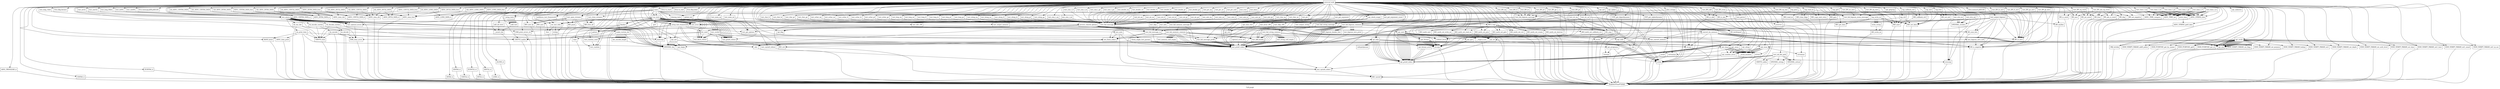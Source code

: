 digraph "Call graph" {
	label="Call graph";

	Node0x555aa97ef500 [shape=record,label="{external node}"];
	Node0x555aa97ef500 -> Node0x555aa97f0fd0;
	Node0x555aa97ef500 -> Node0x555aa97f10a0;
	Node0x555aa97ef500 -> Node0x555aa9835e80;
	Node0x555aa97ef500 -> Node0x555aa9835f20;
	Node0x555aa97ef500 -> Node0x555aa9835fc0;
	Node0x555aa97ef500 -> Node0x555aa9836060;
	Node0x555aa97ef500 -> Node0x555aa9836100;
	Node0x555aa97ef500 -> Node0x555aa97ca450;
	Node0x555aa97ef500 -> Node0x555aa98361a0;
	Node0x555aa97ef500 -> Node0x555aa97ca600;
	Node0x555aa97ef500 -> Node0x555aa97ca7b0;
	Node0x555aa97ef500 -> Node0x555aa97ca820;
	Node0x555aa97ef500 -> Node0x555aa97ca520;
	Node0x555aa97ef500 -> Node0x555aa9ab1380;
	Node0x555aa97ef500 -> Node0x555aa9ab1310;
	Node0x555aa97ef500 -> Node0x555aa9ab14c0;
	Node0x555aa97ef500 -> Node0x555aa9ab15f0;
	Node0x555aa97ef500 -> Node0x555aa9ab1ab0;
	Node0x555aa97ef500 -> Node0x555aa9ab1ae0;
	Node0x555aa97ef500 -> Node0x555aa9ab1bc0;
	Node0x555aa97ef500 -> Node0x555aa9ab1d10;
	Node0x555aa97ef500 -> Node0x555aa9ab1c30;
	Node0x555aa97ef500 -> Node0x555aa9ab1b50;
	Node0x555aa97ef500 -> Node0x555aa9ab1de0;
	Node0x555aa97ef500 -> Node0x555aa9ab1e80;
	Node0x555aa97ef500 -> Node0x555aa9ab1f20;
	Node0x555aa97ef500 -> Node0x555aa9ab1fc0;
	Node0x555aa97ef500 -> Node0x555aa9ab2030;
	Node0x555aa97ef500 -> Node0x555aa9ab2060;
	Node0x555aa97ef500 -> Node0x555aa9ab20d0;
	Node0x555aa97ef500 -> Node0x555aa9ab2190;
	Node0x555aa97ef500 -> Node0x555aa9ab22c0;
	Node0x555aa97ef500 -> Node0x555aa9ab2360;
	Node0x555aa97ef500 -> Node0x555aa9ab2be0;
	Node0x555aa97ef500 -> Node0x555aa9ab2c10;
	Node0x555aa97ef500 -> Node0x555aa9ab2cd0;
	Node0x555aa97ef500 -> Node0x555aa9ab2d90;
	Node0x555aa97ef500 -> Node0x555aa9ab2ec0;
	Node0x555aa97ef500 -> Node0x555aa9ab2f60;
	Node0x555aa97ef500 -> Node0x555aa9ab2fd0;
	Node0x555aa97ef500 -> Node0x555aa9ab3000;
	Node0x555aa97ef500 -> Node0x555aa9ab30c0;
	Node0x555aa97ef500 -> Node0x555aa9ab3180;
	Node0x555aa97ef500 -> Node0x555aa9ab32b0;
	Node0x555aa97ef500 -> Node0x555aa9ab3350;
	Node0x555aa97ef500 -> Node0x555aa9ab33c0;
	Node0x555aa97ef500 -> Node0x555aa9ab33f0;
	Node0x555aa97ef500 -> Node0x555aa9ab34b0;
	Node0x555aa97ef500 -> Node0x555aa9ab3570;
	Node0x555aa97ef500 -> Node0x555aa9ab36a0;
	Node0x555aa97ef500 -> Node0x555aa9aadc00;
	Node0x555aa97ef500 -> Node0x555aa9aadc70;
	Node0x555aa97ef500 -> Node0x555aa9aade30;
	Node0x555aa97ef500 -> Node0x555aa9aadea0;
	Node0x555aa97ef500 -> Node0x555aa9aadfa0;
	Node0x555aa97ef500 -> Node0x555aa9aae010;
	Node0x555aa97ef500 -> Node0x555aa9aae0b0;
	Node0x555aa97ef500 -> Node0x555aa9aae120;
	Node0x555aa97ef500 -> Node0x555aa9aae1f0;
	Node0x555aa97ef500 -> Node0x555aa9aae290;
	Node0x555aa97ef500 -> Node0x555aa9aae300;
	Node0x555aa97ef500 -> Node0x555aa9aae3d0;
	Node0x555aa97ef500 -> Node0x555aa97f1070;
	Node0x555aa97ef500 -> Node0x555aa9aae470;
	Node0x555aa97ef500 -> Node0x555aa9aae540;
	Node0x555aa97ef500 -> Node0x555aa9ab2400;
	Node0x555aa97ef500 -> Node0x555aa9ab2470;
	Node0x555aa97ef500 -> Node0x555aa9ab24e0;
	Node0x555aa97ef500 -> Node0x555aa9ab2510;
	Node0x555aa97ef500 -> Node0x555aa9ab27c0;
	Node0x555aa97ef500 -> Node0x555aa9ab2940;
	Node0x555aa97ef500 -> Node0x555aa9ab29b0;
	Node0x555aa97ef500 -> Node0x555aa9ab2a50;
	Node0x555aa97ef500 -> Node0x555aa9ab2af0;
	Node0x555aa97ef500 -> Node0x555aa9aaf580;
	Node0x555aa97ef500 -> Node0x555aa9aafcc0;
	Node0x555aa97ef500 -> Node0x555aa9aafd30;
	Node0x555aa97ef500 -> Node0x555aa9aafda0;
	Node0x555aa97ef500 -> Node0x555aa9ab0050;
	Node0x555aa97ef500 -> Node0x555aa9aafe10;
	Node0x555aa97ef500 -> Node0x555aa9ab00f0;
	Node0x555aa97ef500 -> Node0x555aa9ab0160;
	Node0x555aa97ef500 -> Node0x555aa9ab0240;
	Node0x555aa97ef500 -> Node0x555aa9ab0420;
	Node0x555aa97ef500 -> Node0x555aa9ab0450;
	Node0x555aa97ef500 -> Node0x555aa9ab0500;
	Node0x555aa97ef500 -> Node0x555aa9ab0680;
	Node0x555aa97ef500 -> Node0x555aa9ab0780;
	Node0x555aa97ef500 -> Node0x555aa9ab0a50;
	Node0x555aa97ef500 -> Node0x555aa9ab0b60;
	Node0x555aa97ef500 -> Node0x555aa9ab09e0;
	Node0x555aa97ef500 -> Node0x555aa9ab0c00;
	Node0x555aa97ef500 -> Node0x555aa9ab27f0;
	Node0x555aa97ef500 -> Node0x555aa9aafe40;
	Node0x555aa97ef500 -> Node0x555aa9aaf620;
	Node0x555aa97ef500 -> Node0x555aa9ab28a0;
	Node0x555aa97ef500 -> Node0x555aa9aadca0;
	Node0x555aa97ef500 -> Node0x555aa982e4c0;
	Node0x555aa97ef500 -> Node0x555aa982e970;
	Node0x555aa97ef500 -> Node0x555aa982e560;
	Node0x555aa97ef500 -> Node0x555aa982ebd0;
	Node0x555aa97ef500 -> Node0x555aa982e4f0;
	Node0x555aa97ef500 -> Node0x555aa982edc0;
	Node0x555aa97ef500 -> Node0x555aa982e6a0;
	Node0x555aa97ef500 -> Node0x555aa982ee60;
	Node0x555aa97ef500 -> Node0x555aa982e710;
	Node0x555aa97ef500 -> Node0x555aa982efc0;
	Node0x555aa97ef500 -> Node0x555aa982e780;
	Node0x555aa97ef500 -> Node0x555aa982f140;
	Node0x555aa97ef500 -> Node0x555aa982e7f0;
	Node0x555aa97ef500 -> Node0x555aa982f250;
	Node0x555aa97ef500 -> Node0x555aa982e860;
	Node0x555aa97ef500 -> Node0x555aa982f340;
	Node0x555aa97ef500 -> Node0x555aa982e8d0;
	Node0x555aa97ef500 -> Node0x555aa982e9e0;
	Node0x555aa97ef500 -> Node0x555aa982f3e0;
	Node0x555aa97ef500 -> Node0x555aa982ea10;
	Node0x555aa97ef500 -> Node0x555aa982f1e0;
	Node0x555aa97ef500 -> Node0x555aa982ef00;
	Node0x555aa97ef500 -> Node0x555aa982ec70;
	Node0x555aa97ef500 -> Node0x555aa982ec00;
	Node0x555aa97ef500 -> Node0x555aa982ed20;
	Node0x555aa97ef500 -> Node0x555aa982ea80;
	Node0x555aa97ef500 -> Node0x555aa982f650;
	Node0x555aa97ef500 -> Node0x555aa9ab07b0;
	Node0x555aa97ef500 -> Node0x555aa9ab2680;
	Node0x555aa97ef500 -> Node0x555aa982f720;
	Node0x555aa97ef500 -> Node0x555aa982f750;
	Node0x555aa97ef500 -> Node0x555aa982fa50;
	Node0x555aa97ef500 -> Node0x555aa9831b40;
	Node0x555aa97ef500 -> Node0x555aa98361d0;
	Node0x555aa97ef500 -> Node0x555aa9831b70;
	Node0x555aa97ef500 -> Node0x555aa9831c70;
	Node0x555aa97ef500 -> Node0x555aa9831d10;
	Node0x555aa97ef500 -> Node0x555aa9831e90;
	Node0x555aa97ef500 -> Node0x555aa9831ec0;
	Node0x555aa97ef500 -> Node0x555aa9832030;
	Node0x555aa97ef500 -> Node0x555aa98362f0;
	Node0x555aa97ef500 -> Node0x555aa9832060;
	Node0x555aa97ef500 -> Node0x555aa9832230;
	Node0x555aa97ef500 -> Node0x555aa98322d0;
	Node0x555aa97ef500 -> Node0x555aa9832370;
	Node0x555aa97ef500 -> Node0x555aa98323d0;
	Node0x555aa97ef500 -> Node0x555aa9aae620;
	Node0x555aa97ef500 -> Node0x555aa9aae6c0;
	Node0x555aa97ef500 -> Node0x555aa9aae760;
	Node0x555aa97ef500 -> Node0x555aa9aae800;
	Node0x555aa97ef500 -> Node0x555aa9aae8a0;
	Node0x555aa97ef500 -> Node0x555aa9aae940;
	Node0x555aa97ef500 -> Node0x555aa9aae9e0;
	Node0x555aa97ef500 -> Node0x555aa9aaea80;
	Node0x555aa97ef500 -> Node0x555aa9aaeb20;
	Node0x555aa97ef500 -> Node0x555aa9aaebc0;
	Node0x555aa97ef500 -> Node0x555aa9aaec60;
	Node0x555aa97ef500 -> Node0x555aa9aaed00;
	Node0x555aa97ef500 -> Node0x555aa9aaeda0;
	Node0x555aa97ef500 -> Node0x555aa9aaee40;
	Node0x555aa97ef500 -> Node0x555aa9aaeee0;
	Node0x555aa97ef500 -> Node0x555aa9aaef80;
	Node0x555aa97ef500 -> Node0x555aa9aaf020;
	Node0x555aa97ef500 -> Node0x555aa9aaf0c0;
	Node0x555aa97ef500 -> Node0x555aa9aaf160;
	Node0x555aa97ef500 -> Node0x555aa9aaf200;
	Node0x555aa97ef500 -> Node0x555aa9aaf2a0;
	Node0x555aa97ef500 -> Node0x555aa9aaf340;
	Node0x555aa97ef500 -> Node0x555aa9aaf3e0;
	Node0x555aa97ef500 -> Node0x555aa9aaf480;
	Node0x555aa97ef500 -> Node0x555aa9aaf520;
	Node0x555aa97ef500 -> Node0x555aa9857d30;
	Node0x555aa97ef500 -> Node0x555aa9857dd0;
	Node0x555aa97ef500 -> Node0x555aa9857e70;
	Node0x555aa97ef500 -> Node0x555aa9857f10;
	Node0x555aa97ef500 -> Node0x555aa9857fb0;
	Node0x555aa97ef500 -> Node0x555aa9858050;
	Node0x555aa97ef500 -> Node0x555aa98580f0;
	Node0x555aa97ef500 -> Node0x555aa9858190;
	Node0x555aa97ef500 -> Node0x555aa9858230;
	Node0x555aa97ef500 -> Node0x555aa98582d0;
	Node0x555aa97ef500 -> Node0x555aa9858370;
	Node0x555aa97ef500 -> Node0x555aa9858410;
	Node0x555aa97ef500 -> Node0x555aa98584b0;
	Node0x555aa97ef500 -> Node0x555aa9858550;
	Node0x555aa97ef500 -> Node0x555aa98585f0;
	Node0x555aa97ef500 -> Node0x555aa9858690;
	Node0x555aa97ef500 -> Node0x555aa9858730;
	Node0x555aa97ef500 -> Node0x555aa98587d0;
	Node0x555aa97ef500 -> Node0x555aa9858870;
	Node0x555aa97ef500 -> Node0x555aa9858910;
	Node0x555aa97ef500 -> Node0x555aa98589b0;
	Node0x555aa97ef500 -> Node0x555aa9ab0190;
	Node0x555aa97ef500 -> Node0x555aa9858a80;
	Node0x555aa97ef500 -> Node0x555aa9858b20;
	Node0x555aa97ef500 -> Node0x555aa9858bc0;
	Node0x555aa97ef500 -> Node0x555aa9858d80;
	Node0x555aa97ef500 -> Node0x555aa9858db0;
	Node0x555aa97ef500 -> Node0x555aa9858ef0;
	Node0x555aa97ef500 -> Node0x555aa9858f90;
	Node0x555aa97ef500 -> Node0x555aa98590c0;
	Node0x555aa97ef500 -> Node0x555aa98590f0;
	Node0x555aa97ef500 -> Node0x555aa98591f0;
	Node0x555aa97ef500 -> Node0x555aa98592d0;
	Node0x555aa97ef500 -> Node0x555aa98593d0;
	Node0x555aa97ef500 -> Node0x555aa9859530;
	Node0x555aa97ef500 -> Node0x555aa98595a0;
	Node0x555aa97ef500 -> Node0x555aa9859700;
	Node0x555aa97ef500 -> Node0x555aa9859730;
	Node0x555aa97ef500 -> Node0x555aa98597f0;
	Node0x555aa97ef500 -> Node0x555aa98598b0;
	Node0x555aa97ef500 -> Node0x555aa98599b0;
	Node0x555aa97ef500 -> Node0x555aa9859b30;
	Node0x555aa97ef500 -> Node0x555aa9859b60;
	Node0x555aa97ef500 -> Node0x555aa9859bd0;
	Node0x555aa97ef500 -> Node0x555aa9859d20;
	Node0x555aa97ef500 -> Node0x555aa9859d90;
	Node0x555aa97ef500 -> Node0x555aa9859ee0;
	Node0x555aa97ef500 -> Node0x555aa9859f50;
	Node0x555aa97ef500 -> Node0x555aa985a0e0;
	Node0x555aa97ef500 -> Node0x555aa985a180;
	Node0x555aa97ef500 -> Node0x555aa985a1f0;
	Node0x555aa97ef500 -> Node0x555aa985a2e0;
	Node0x555aa97ef500 -> Node0x555aa985a310;
	Node0x555aa97ef500 -> Node0x555aa985a410;
	Node0x555aa97ef500 -> Node0x555aa985a4b0;
	Node0x555aa97ef500 -> Node0x555aa985a440;
	Node0x555aa97ef500 -> Node0x555aa985a640;
	Node0x555aa97ef500 -> Node0x555aa985a880;
	Node0x555aa97ef500 -> Node0x555aa985a8f0;
	Node0x555aa97ef500 -> Node0x555aa985a920;
	Node0x555aa97ef500 -> Node0x555aa985a9d0;
	Node0x555aa97ef500 -> Node0x555aa985abe0;
	Node0x555aa97ef500 -> Node0x555aa985ac50;
	Node0x555aa97ef500 -> Node0x555aa985ac80;
	Node0x555aa97ef500 -> Node0x555aa985aeb0;
	Node0x555aa97ef500 -> Node0x555aa985af80;
	Node0x555aa97ef500 -> Node0x555aa985b080;
	Node0x555aa97ef500 -> Node0x555aa985b0b0;
	Node0x555aa97ef500 -> Node0x555aa985b230;
	Node0x555aa97ef500 -> Node0x555aa985b3b0;
	Node0x555aa97ef500 -> Node0x555aa985b530;
	Node0x555aa97ef500 -> Node0x555aa985b6b0;
	Node0x555aa97ef500 -> Node0x555aa985b8a0;
	Node0x555aa97ef500 -> Node0x555aa985b910;
	Node0x555aa97ef500 -> Node0x555aa9ab26f0;
	Node0x555aa97ef500 -> Node0x555aa9aaf980;
	Node0x555aa97ef500 -> Node0x555aa985b940;
	Node0x555aa97ef500 -> Node0x555aa985bb10;
	Node0x555aa97ef500 -> Node0x555aa985bb80;
	Node0x555aa97ef500 -> Node0x555aa985bcc0;
	Node0x555aa97ef500 -> Node0x555aa9878210;
	Node0x555aa97ef500 -> Node0x555aa9878280;
	Node0x555aa97ef500 -> Node0x555aa9878370;
	Node0x555aa97ef500 -> Node0x555aa9aafbb0;
	Node0x555aa97ef500 -> Node0x555aa98783a0;
	Node0x555aa97ef500 -> Node0x555aa9878460;
	Node0x555aa97ef500 -> Node0x555aa9878650;
	Node0x555aa97ef500 -> Node0x555aa9878700;
	Node0x555aa97ef500 -> Node0x555aa9878730;
	Node0x555aa97ef500 -> Node0x555aa982fb30;
	Node0x555aa97ef500 -> Node0x555aa982fb60;
	Node0x555aa97ef500 -> Node0x555aa982fd50;
	Node0x555aa97ef500 -> Node0x555aa982fd80;
	Node0x555aa97ef500 -> Node0x555aa982ff70;
	Node0x555aa97ef500 -> Node0x555aa9aafb40;
	Node0x555aa97ef500 -> Node0x555aa982ffa0;
	Node0x555aa97ef500 -> Node0x555aa9830160;
	Node0x555aa97ef500 -> Node0x555aa98301d0;
	Node0x555aa97ef500 -> Node0x555aa9830240;
	Node0x555aa97ef500 -> Node0x555aa98302b0;
	Node0x555aa97ef500 -> Node0x555aa9830320;
	Node0x555aa97ef500 -> Node0x555aa98307a0;
	Node0x555aa97ef500 -> Node0x555aa9830810;
	Node0x555aa97ef500 -> Node0x555aa9830880;
	Node0x555aa97ef500 -> Node0x555aa98308f0;
	Node0x555aa97ef500 -> Node0x555aa9830960;
	Node0x555aa97ef500 -> Node0x555aa98311e0;
	Node0x555aa97ef500 -> Node0x555aa9831250;
	Node0x555aa97ef500 -> Node0x555aa98312c0;
	Node0x555aa97ef500 -> Node0x555aa9831330;
	Node0x555aa97ef500 -> Node0x555aa9aafa20;
	Node0x555aa97ef500 -> Node0x555aa98316a0;
	Node0x555aa97ef500 -> Node0x555aa9831630;
	Node0x555aa97ef500 -> Node0x555aa9831780;
	Node0x555aa97ef500 -> Node0x555aa9aafad0;
	Node0x555aa97ef500 -> Node0x555aa9831850;
	Node0x555aa97ef500 -> Node0x555aa9ab0bd0;
	Node0x555aa97ef500 -> Node0x555aa9ab0ac0;
	Node0x555aa97ef500 -> Node0x555aa9aaf9b0;
	Node0x555aa97ef500 -> Node0x555aa98318b0;
	Node0x555aa97ef500 -> Node0x555aa9858bf0;
	Node0x555aa97ef500 -> Node0x555aa97e8cd0;
	Node0x555aa97ef500 -> Node0x555aa97e91d0;
	Node0x555aa97ef500 -> Node0x555aa9859470;
	Node0x555aa97ef500 -> Node0x555aa97e9360;
	Node0x555aa97ef500 -> Node0x555aa97e94d0;
	Node0x555aa97ef500 -> Node0x555aa9859640;
	Node0x555aa97ef500 -> Node0x555aa97e9b70;
	Node0x555aa97ef500 -> Node0x555aa97e9be0;
	Node0x555aa97ef500 -> Node0x555aa9859260;
	Node0x555aa97ef500 -> Node0x555aa97e9e50;
	Node0x555aa97ef500 -> Node0x555aa9ab0820;
	Node0x555aa97f10a0 [shape=record,label="{test_long_32bit}"];
	Node0x555aa97f10a0 -> Node0x555aa97f1000;
	Node0x555aa97f0fd0 [shape=record,label="{setup_tests}"];
	Node0x555aa97f0fd0 -> Node0x555aa97f1070;
	Node0x555aa97f0fd0 -> Node0x555aa97f1070;
	Node0x555aa97f0fd0 -> Node0x555aa97f1070;
	Node0x555aa97f0fd0 -> Node0x555aa97f1070;
	Node0x555aa97f0fd0 -> Node0x555aa97f1070;
	Node0x555aa97f0fd0 -> Node0x555aa97f1070;
	Node0x555aa9835e80 [shape=record,label="{test_long_64bit}"];
	Node0x555aa9835e80 -> Node0x555aa97f1000;
	Node0x555aa9835f20 [shape=record,label="{test_int32}"];
	Node0x555aa9835f20 -> Node0x555aa97f1000;
	Node0x555aa9aae300 [shape=record,label="{BIO_ctrl}"];
	Node0x555aa9aae300 -> Node0x555aa97f20b0;
	Node0x555aa9aae3d0 [shape=record,label="{test_flush_stderr}"];
	Node0x555aa9aae3d0 -> Node0x555aa9aae300;
	Node0x555aa97f1070 [shape=record,label="{add_test}"];
	Node0x555aa97f1070 -> Node0x555aa9aae470;
	Node0x555aa9aae470 [shape=record,label="{__assert_fail}"];
	Node0x555aa9aae470 -> Node0x555aa97f20b0;
	Node0x555aa9aae540 [shape=record,label="{add_all_tests}"];
	Node0x555aa9aae540 -> Node0x555aa9aae470;
	Node0x555aa9ab2400 [shape=record,label="{subtest_level}"];
	Node0x555aa9ab2470 [shape=record,label="{setup_test_framework}"];
	Node0x555aa9ab2470 -> Node0x555aa9ab24e0;
	Node0x555aa9ab2470 -> Node0x555aa9ab24e0;
	Node0x555aa9ab2470 -> Node0x555aa9ab2510;
	Node0x555aa9ab2470 -> Node0x555aa9ab2510;
	Node0x555aa9ab2470 -> Node0x555aa9ab2610;
	Node0x555aa9ab2470 -> Node0x555aa9ab2680;
	Node0x555aa9ab2470 -> Node0x555aa9ab26f0;
	Node0x555aa9ab24e0 [shape=record,label="{getenv}"];
	Node0x555aa9ab24e0 -> Node0x555aa97f20b0;
	Node0x555aa9ab2510 [shape=record,label="{atoi}"];
	Node0x555aa9ab2510 -> Node0x555aa97f20b0;
	Node0x555aa9ab2610 [shape=record,label="{set_seed}"];
	Node0x555aa9ab2610 -> Node0x555aa9ab27c0;
	Node0x555aa9ab2610 -> Node0x555aa9ab2400;
	Node0x555aa9ab2610 -> Node0x555aa9ab27f0;
	Node0x555aa9ab2610 -> Node0x555aa9aae290;
	Node0x555aa9ab2610 -> Node0x555aa9ab28a0;
	Node0x555aa9ab27c0 [shape=record,label="{time}"];
	Node0x555aa9ab27c0 -> Node0x555aa97f20b0;
	Node0x555aa9ab2940 [shape=record,label="{pulldown_test_framework}"];
	Node0x555aa9ab2940 -> Node0x555aa9ab29b0;
	Node0x555aa9aae6c0 [shape=record,label="{test_uint_eq}"];
	Node0x555aa9aae6c0 -> Node0x555aa9832160;
	Node0x555aa9aae760 [shape=record,label="{test_uint_ne}"];
	Node0x555aa9aae760 -> Node0x555aa9832160;
	Node0x555aa9aae800 [shape=record,label="{test_uint_lt}"];
	Node0x555aa9aae800 -> Node0x555aa9832160;
	Node0x555aa9aae8a0 [shape=record,label="{test_uint_le}"];
	Node0x555aa9aae8a0 -> Node0x555aa9832160;
	Node0x555aa9aae940 [shape=record,label="{test_uint_gt}"];
	Node0x555aa9aae940 -> Node0x555aa9832160;
	Node0x555aa9aae9e0 [shape=record,label="{test_uint_ge}"];
	Node0x555aa9aae9e0 -> Node0x555aa9832160;
	Node0x555aa9aaea80 [shape=record,label="{test_char_eq}"];
	Node0x555aa9aaea80 -> Node0x555aa9832160;
	Node0x555aa9aaeb20 [shape=record,label="{test_char_ne}"];
	Node0x555aa9aaeb20 -> Node0x555aa9832160;
	Node0x555aa9ab29b0 [shape=record,label="{set_test_title}"];
	Node0x555aa9ab29b0 -> Node0x555aa9ab2a50;
	Node0x555aa9ab29b0 -> Node0x555aa9ab2af0;
	Node0x555aa9ab2a50 [shape=record,label="{free}"];
	Node0x555aa9ab2a50 -> Node0x555aa97f20b0;
	Node0x555aa9ab2af0 [shape=record,label="{strdup}"];
	Node0x555aa9ab2af0 -> Node0x555aa97f20b0;
	Node0x555aa9aaf580 [shape=record,label="{run_tests}"];
	Node0x555aa9aaf580 -> Node0x555aa9aaf5f0;
	Node0x555aa9aaf580 -> Node0x555aa9ab27f0;
	Node0x555aa9aaf580 -> Node0x555aa9ab27f0;
	Node0x555aa9aaf580 -> Node0x555aa9ab27f0;
	Node0x555aa9aaf580 -> Node0x555aa9aae290;
	Node0x555aa9aaf580 -> Node0x555aa9aaf620;
	Node0x555aa9aaf580 -> Node0x555aa9ab27f0;
	Node0x555aa9aaf580 -> Node0x555aa9ab27f0;
	Node0x555aa9aaf580 -> Node0x555aa9aae290;
	Node0x555aa9aaf580 -> Node0x555aa9ab29b0;
	Node0x555aa9aaf580 -> Node0x555aa97f20b0;
	Node0x555aa9aaf580 -> Node0x555aa9aaf830;
	Node0x555aa9aaf580 -> Node0x555aa9aaf8a0;
	Node0x555aa9aaf580 -> Node0x555aa9ab27f0;
	Node0x555aa9aaf580 -> Node0x555aa9ab27f0;
	Node0x555aa9aaf580 -> Node0x555aa9aae290;
	Node0x555aa9aaf580 -> Node0x555aa9aaf620;
	Node0x555aa9aaf580 -> Node0x555aa9aaf910;
	Node0x555aa9aaf580 -> Node0x555aa9ab29b0;
	Node0x555aa9aaf580 -> Node0x555aa97f20b0;
	Node0x555aa9aaf580 -> Node0x555aa9aaf8a0;
	Node0x555aa9aaf580 -> Node0x555aa9aaf830;
	Node0x555aa9aaf580 -> Node0x555aa9aaf830;
	Node0x555aa9aaf580 -> Node0x555aa9aaf830;
	Node0x555aa9aaf5f0 [shape=record,label="{process_shared_options}"];
	Node0x555aa9aaf5f0 -> Node0x555aa9aaf980;
	Node0x555aa9aaf5f0 -> Node0x555aa9aafa20;
	Node0x555aa9aaf5f0 -> Node0x555aa9ab2680;
	Node0x555aa9aaf5f0 -> Node0x555aa9aaf9b0;
	Node0x555aa9aaf5f0 -> Node0x555aa9aafad0;
	Node0x555aa9aaf5f0 -> Node0x555aa9aafb40;
	Node0x555aa9aaf5f0 -> Node0x555aa9aafad0;
	Node0x555aa9aaf5f0 -> Node0x555aa9aafb40;
	Node0x555aa9aaf5f0 -> Node0x555aa9aafbb0;
	Node0x555aa9aaf5f0 -> Node0x555aa9aafb40;
	Node0x555aa9aaf5f0 -> Node0x555aa9aafbb0;
	Node0x555aa9aaf5f0 -> Node0x555aa9aafb40;
	Node0x555aa9aaf5f0 -> Node0x555aa9aafbb0;
	Node0x555aa9aaf5f0 -> Node0x555aa9ab2610;
	Node0x555aa9aaf5f0 -> Node0x555aa9aafc20;
	Node0x555aa98589b0 [shape=record,label="{test_ptr_null}"];
	Node0x555aa98589b0 -> Node0x555aa9832160;
	Node0x555aa9ab0190 [shape=record,label="{test_ptr}"];
	Node0x555aa9ab0190 -> Node0x555aa9832160;
	Node0x555aa9858a80 [shape=record,label="{test_true}"];
	Node0x555aa9858a80 -> Node0x555aa9832160;
	Node0x555aa9858b20 [shape=record,label="{test_false}"];
	Node0x555aa9858b20 -> Node0x555aa9832160;
	Node0x555aa9858bc0 [shape=record,label="{test_str_eq}"];
	Node0x555aa9858bc0 -> Node0x555aa9aafe10;
	Node0x555aa9858bc0 -> Node0x555aa9ab0160;
	Node0x555aa9858bc0 -> Node0x555aa9ab0160;
	Node0x555aa9858bc0 -> Node0x555aa9858bf0;
	Node0x555aa9858d80 [shape=record,label="{test_str_ne}"];
	Node0x555aa9858d80 -> Node0x555aa9aafe10;
	Node0x555aa9858d80 -> Node0x555aa9ab0160;
	Node0x555aa9858d80 -> Node0x555aa9ab0160;
	Node0x555aa9858d80 -> Node0x555aa9858bf0;
	Node0x555aa9858db0 [shape=record,label="{test_strn_eq}"];
	Node0x555aa9858db0 -> Node0x555aa9858ef0;
	Node0x555aa9858db0 -> Node0x555aa9858f90;
	Node0x555aa9858db0 -> Node0x555aa9858f90;
	Node0x555aa9858db0 -> Node0x555aa9858bf0;
	Node0x555aa9858ef0 [shape=record,label="{strncmp}"];
	Node0x555aa9858ef0 -> Node0x555aa97f20b0;
	Node0x555aa9858f90 [shape=record,label="{OPENSSL_strnlen}"];
	Node0x555aa9858f90 -> Node0x555aa97f20b0;
	Node0x555aa98590c0 [shape=record,label="{test_strn_ne}"];
	Node0x555aa98590c0 -> Node0x555aa9858ef0;
	Node0x555aa98590c0 -> Node0x555aa9858f90;
	Node0x555aa98590c0 -> Node0x555aa9858f90;
	Node0x555aa98590c0 -> Node0x555aa9858bf0;
	Node0x555aa98590f0 [shape=record,label="{test_mem_eq}"];
	Node0x555aa98590f0 -> Node0x555aa9ab1310;
	Node0x555aa98590f0 -> Node0x555aa9859260;
	Node0x555aa98591f0 [shape=record,label="{test_mem_ne}"];
	Node0x555aa98591f0 -> Node0x555aa9ab1310;
	Node0x555aa98591f0 -> Node0x555aa9859260;
	Node0x555aa98592d0 [shape=record,label="{test_BN_eq}"];
	Node0x555aa98592d0 -> Node0x555aa98593d0;
	Node0x555aa98592d0 -> Node0x555aa9859470;
	Node0x555aa98593d0 [shape=record,label="{BN_cmp}"];
	Node0x555aa98593d0 -> Node0x555aa97f20b0;
	Node0x555aa9859530 [shape=record,label="{test_BN_eq_zero}"];
	Node0x555aa9859530 -> Node0x555aa98595a0;
	Node0x555aa9859530 -> Node0x555aa9859640;
	Node0x555aa98595a0 [shape=record,label="{BN_is_zero}"];
	Node0x555aa98595a0 -> Node0x555aa97f20b0;
	Node0x555aa9859700 [shape=record,label="{test_BN_ne}"];
	Node0x555aa9859700 -> Node0x555aa98593d0;
	Node0x555aa9859700 -> Node0x555aa9859470;
	Node0x555aa9ab32b0 [shape=record,label="{ZINT32_it}"];
	Node0x555aa9ab32b0 -> Node0x555aa97f20b0;
	Node0x555aa9ab3350 [shape=record,label="{ASN1_LONG_DATA_it}"];
	Node0x555aa9ab33c0 [shape=record,label="{i2d_ASN1_LONG_DATA}"];
	Node0x555aa9ab33c0 -> Node0x555aa9ab3350;
	Node0x555aa9ab33c0 -> Node0x555aa9ab1b50;
	Node0x555aa9ab33f0 [shape=record,label="{d2i_ASN1_LONG_DATA}"];
	Node0x555aa9ab33f0 -> Node0x555aa9ab3350;
	Node0x555aa9ab33f0 -> Node0x555aa9ab1c30;
	Node0x555aa9ab34b0 [shape=record,label="{ASN1_LONG_DATA_free}"];
	Node0x555aa9ab34b0 -> Node0x555aa9ab3350;
	Node0x555aa9ab34b0 -> Node0x555aa9ab1d10;
	Node0x555aa9ab3570 [shape=record,label="{LONG_it}"];
	Node0x555aa9ab3570 -> Node0x555aa97f20b0;
	Node0x555aa9ab36a0 [shape=record,label="{ZLONG_it}"];
	Node0x555aa9ab36a0 -> Node0x555aa97f20b0;
	Node0x555aa9aadc00 [shape=record,label="{test_open_streams}"];
	Node0x555aa9aadc00 -> Node0x555aa9aadc70;
	Node0x555aa9aadc00 -> Node0x555aa9aadc70;
	Node0x555aa9aadc00 -> Node0x555aa9aadca0;
	Node0x555aa9aadc00 -> Node0x555aa9aade30;
	Node0x555aa9aadc00 -> Node0x555aa9aadea0;
	Node0x555aa9aadc00 -> Node0x555aa98361a0;
	Node0x555aa9aadc00 -> Node0x555aa98361a0;
	Node0x555aa9aadc70 [shape=record,label="{BIO_new_fp}"];
	Node0x555aa9aadc70 -> Node0x555aa97f20b0;
	Node0x555aa9aade30 [shape=record,label="{BIO_new}"];
	Node0x555aa9aade30 -> Node0x555aa97f20b0;
	Node0x555aa9aadea0 [shape=record,label="{BIO_push}"];
	Node0x555aa9aadea0 -> Node0x555aa97f20b0;
	Node0x555aa9aadfa0 [shape=record,label="{test_close_streams}"];
	Node0x555aa9aadfa0 -> Node0x555aa9aae010;
	Node0x555aa9aadfa0 -> Node0x555aa9aae010;
	Node0x555aa9aae010 [shape=record,label="{BIO_free_all}"];
	Node0x555aa9aae010 -> Node0x555aa97f20b0;
	Node0x555aa9aae0b0 [shape=record,label="{test_vprintf_stdout}"];
	Node0x555aa9aae0b0 -> Node0x555aa9aae120;
	Node0x555aa9aae120 [shape=record,label="{BIO_vprintf}"];
	Node0x555aa9aae120 -> Node0x555aa97f20b0;
	Node0x555aa9aae1f0 [shape=record,label="{test_vprintf_stderr}"];
	Node0x555aa9aae1f0 -> Node0x555aa9aae120;
	Node0x555aa9aae290 [shape=record,label="{test_flush_stdout}"];
	Node0x555aa9aae290 -> Node0x555aa9aae300;
	Node0x555aa9aaf2a0 [shape=record,label="{test_long_ne}"];
	Node0x555aa9aaf2a0 -> Node0x555aa9832160;
	Node0x555aa9aaf340 [shape=record,label="{test_long_lt}"];
	Node0x555aa9aaf340 -> Node0x555aa9832160;
	Node0x555aa9aaf3e0 [shape=record,label="{test_long_le}"];
	Node0x555aa9aaf3e0 -> Node0x555aa9832160;
	Node0x555aa9aaf480 [shape=record,label="{test_long_gt}"];
	Node0x555aa9aaf480 -> Node0x555aa9832160;
	Node0x555aa9aaf520 [shape=record,label="{test_long_ge}"];
	Node0x555aa9aaf520 -> Node0x555aa9832160;
	Node0x555aa9857d30 [shape=record,label="{test_ulong_eq}"];
	Node0x555aa9857d30 -> Node0x555aa9832160;
	Node0x555aa9857dd0 [shape=record,label="{test_ulong_ne}"];
	Node0x555aa9857dd0 -> Node0x555aa9832160;
	Node0x555aa9857e70 [shape=record,label="{test_ulong_lt}"];
	Node0x555aa9857e70 -> Node0x555aa9832160;
	Node0x555aa9857f10 [shape=record,label="{test_ulong_le}"];
	Node0x555aa9857f10 -> Node0x555aa9832160;
	Node0x555aa9857fb0 [shape=record,label="{test_ulong_gt}"];
	Node0x555aa9857fb0 -> Node0x555aa9832160;
	Node0x555aa9858050 [shape=record,label="{test_ulong_ge}"];
	Node0x555aa9858050 -> Node0x555aa9832160;
	Node0x555aa98580f0 [shape=record,label="{test_size_t_eq}"];
	Node0x555aa98580f0 -> Node0x555aa9832160;
	Node0x555aa9858190 [shape=record,label="{test_size_t_ne}"];
	Node0x555aa9858190 -> Node0x555aa9832160;
	Node0x555aa9858230 [shape=record,label="{test_size_t_lt}"];
	Node0x555aa9858230 -> Node0x555aa9832160;
	Node0x555aa98582d0 [shape=record,label="{test_size_t_le}"];
	Node0x555aa98582d0 -> Node0x555aa9832160;
	Node0x555aa9858370 [shape=record,label="{test_size_t_gt}"];
	Node0x555aa9858370 -> Node0x555aa9832160;
	Node0x555aa9858410 [shape=record,label="{test_size_t_ge}"];
	Node0x555aa9858410 -> Node0x555aa9832160;
	Node0x555aa9835fc0 [shape=record,label="{test_uint32}"];
	Node0x555aa9835fc0 -> Node0x555aa97f1000;
	Node0x555aa9836060 [shape=record,label="{test_int64}"];
	Node0x555aa9836060 -> Node0x555aa97f1000;
	Node0x555aa9836100 [shape=record,label="{test_uint64}"];
	Node0x555aa9836100 -> Node0x555aa97f1000;
	Node0x555aa97f1000 [shape=record,label="{test_intern}"];
	Node0x555aa97f1000 -> Node0x555aa98361a0;
	Node0x555aa97f1000 -> Node0x555aa9836240;
	Node0x555aa97f1000 -> Node0x555aa98361d0;
	Node0x555aa97f1000 -> Node0x555aa98362f0;
	Node0x555aa97f1000 -> Node0x555aa98361d0;
	Node0x555aa97f1000 -> Node0x555aa98362f0;
	Node0x555aa97f1000 -> Node0x555aa98361a0;
	Node0x555aa97f1000 -> Node0x555aa9836360;
	Node0x555aa97f1000 -> Node0x555aa98361d0;
	Node0x555aa97f1000 -> Node0x555aa98362f0;
	Node0x555aa97f1000 -> Node0x555aa98361d0;
	Node0x555aa97f1000 -> Node0x555aa98362f0;
	Node0x555aa97f1000 -> Node0x555aa98361a0;
	Node0x555aa97f1000 -> Node0x555aa98363d0;
	Node0x555aa97f1000 -> Node0x555aa98361d0;
	Node0x555aa97f1000 -> Node0x555aa98362f0;
	Node0x555aa97f1000 -> Node0x555aa98361d0;
	Node0x555aa97f1000 -> Node0x555aa98361a0;
	Node0x555aa97f1000 -> Node0x555aa97ca3e0;
	Node0x555aa97f1000 -> Node0x555aa98361d0;
	Node0x555aa97f1000 -> Node0x555aa98362f0;
	Node0x555aa97ca450 [shape=record,label="{llvm.dbg.declare}"];
	Node0x555aa98361a0 [shape=record,label="{OPENSSL_die}"];
	Node0x555aa98361a0 -> Node0x555aa97f20b0;
	Node0x555aa9836240 [shape=record,label="{do_encode_custom}"];
	Node0x555aa9836240 -> Node0x555aa97ca4f0;
	Node0x555aa9836240 -> Node0x555aa97ca590;
	Node0x555aa9836240 -> Node0x555aa97ca520;
	Node0x555aa9ab1ab0 [shape=record,label="{i2d_ASN1_UINT64_DATA}"];
	Node0x555aa9ab1ab0 -> Node0x555aa9ab15f0;
	Node0x555aa9ab1ab0 -> Node0x555aa9ab1b50;
	Node0x555aa9836360 [shape=record,label="{do_decode_custom}"];
	Node0x555aa9836360 -> Node0x555aa97ca4f0;
	Node0x555aa9836360 -> Node0x555aa97ca670;
	Node0x555aa9836360 -> Node0x555aa97ca520;
	Node0x555aa98363d0 [shape=record,label="{do_enc_dec}"];
	Node0x555aa98363d0 -> Node0x555aa97f20b0;
	Node0x555aa98363d0 -> Node0x555aa97ca670;
	Node0x555aa98363d0 -> Node0x555aa97ca520;
	Node0x555aa97ca3e0 [shape=record,label="{do_print_item}"];
	Node0x555aa97ca3e0 -> Node0x555aa97f20b0;
	Node0x555aa97ca3e0 -> Node0x555aa98361a0;
	Node0x555aa97ca3e0 -> Node0x555aa97ca600;
	Node0x555aa97ca3e0 -> Node0x555aa97ca7b0;
	Node0x555aa97ca3e0 -> Node0x555aa97ca820;
	Node0x555aa97ca3e0 -> Node0x555aa97ca520;
	Node0x555aa97ca600 [shape=record,label="{CRYPTO_malloc}"];
	Node0x555aa97ca600 -> Node0x555aa97f20b0;
	Node0x555aa97ca7b0 [shape=record,label="{RAND_bytes}"];
	Node0x555aa97ca7b0 -> Node0x555aa97f20b0;
	Node0x555aa97ca820 [shape=record,label="{ASN1_item_print}"];
	Node0x555aa97ca820 -> Node0x555aa97f20b0;
	Node0x555aa97ca520 [shape=record,label="{CRYPTO_free}"];
	Node0x555aa97ca520 -> Node0x555aa97f20b0;
	Node0x555aa97ca670 [shape=record,label="{do_decode}"];
	Node0x555aa97ca670 -> Node0x555aa97f20b0;
	Node0x555aa97ca670 -> Node0x555aa9ab1380;
	Node0x555aa97ca670 -> Node0x555aa9ab1310;
	Node0x555aa97ca670 -> Node0x555aa97f20b0;
	Node0x555aa9ab1380 [shape=record,label="{ERR_clear_error}"];
	Node0x555aa9ab1380 -> Node0x555aa97f20b0;
	Node0x555aa9ab1310 [shape=record,label="{memcmp}"];
	Node0x555aa9ab1310 -> Node0x555aa97f20b0;
	Node0x555aa97ca4f0 [shape=record,label="{make_custom_der}"];
	Node0x555aa97ca4f0 -> Node0x555aa9ab1490;
	Node0x555aa97ca4f0 -> Node0x555aa9ab1490;
	Node0x555aa97ca4f0 -> Node0x555aa9ab1490;
	Node0x555aa97ca4f0 -> Node0x555aa9ab1490;
	Node0x555aa97ca4f0 -> Node0x555aa97ca600;
	Node0x555aa97ca4f0 -> Node0x555aa9ab1490;
	Node0x555aa97ca4f0 -> Node0x555aa9ab1490;
	Node0x555aa97ca4f0 -> Node0x555aa9ab1490;
	Node0x555aa97ca4f0 -> Node0x555aa9ab1490;
	Node0x555aa97ca4f0 -> Node0x555aa98361a0;
	Node0x555aa9ab14c0 [shape=record,label="{llvm.memcpy.p0i8.p0i8.i64}"];
	Node0x555aa9ab1490 [shape=record,label="{der_encode_length}"];
	Node0x555aa9ab1490 -> Node0x555aa98361a0;
	Node0x555aa97ca590 [shape=record,label="{do_encode}"];
	Node0x555aa97ca590 -> Node0x555aa97f20b0;
	Node0x555aa97ca590 -> Node0x555aa9ab1310;
	Node0x555aa97ca590 -> Node0x555aa9ab1380;
	Node0x555aa97ca590 -> Node0x555aa97ca520;
	Node0x555aa9ab15f0 [shape=record,label="{ASN1_UINT64_DATA_it}"];
	Node0x555aa9ab1ae0 [shape=record,label="{d2i_ASN1_UINT64_DATA}"];
	Node0x555aa9ab1ae0 -> Node0x555aa9ab15f0;
	Node0x555aa9ab1ae0 -> Node0x555aa9ab1c30;
	Node0x555aa9ab1bc0 [shape=record,label="{ASN1_UINT64_DATA_free}"];
	Node0x555aa9ab1bc0 -> Node0x555aa9ab15f0;
	Node0x555aa9ab1bc0 -> Node0x555aa9ab1d10;
	Node0x555aa9ab1d10 [shape=record,label="{ASN1_item_free}"];
	Node0x555aa9ab1d10 -> Node0x555aa97f20b0;
	Node0x555aa9ab1c30 [shape=record,label="{ASN1_item_d2i}"];
	Node0x555aa9ab1c30 -> Node0x555aa97f20b0;
	Node0x555aa9ab1b50 [shape=record,label="{ASN1_item_i2d}"];
	Node0x555aa9ab1b50 -> Node0x555aa97f20b0;
	Node0x555aa9ab1de0 [shape=record,label="{ASN1_FBOOLEAN_it}"];
	Node0x555aa9ab1de0 -> Node0x555aa97f20b0;
	Node0x555aa9ab1e80 [shape=record,label="{UINT64_it}"];
	Node0x555aa9ab1e80 -> Node0x555aa97f20b0;
	Node0x555aa9ab1f20 [shape=record,label="{ZUINT64_it}"];
	Node0x555aa9ab1f20 -> Node0x555aa97f20b0;
	Node0x555aa9ab1fc0 [shape=record,label="{ASN1_INT64_DATA_it}"];
	Node0x555aa9ab2030 [shape=record,label="{i2d_ASN1_INT64_DATA}"];
	Node0x555aa9ab2030 -> Node0x555aa9ab1fc0;
	Node0x555aa9ab2030 -> Node0x555aa9ab1b50;
	Node0x555aa9ab2060 [shape=record,label="{d2i_ASN1_INT64_DATA}"];
	Node0x555aa9ab2060 -> Node0x555aa9ab1fc0;
	Node0x555aa9ab2060 -> Node0x555aa9ab1c30;
	Node0x555aa9ab20d0 [shape=record,label="{ASN1_INT64_DATA_free}"];
	Node0x555aa9ab20d0 -> Node0x555aa9ab1fc0;
	Node0x555aa9ab20d0 -> Node0x555aa9ab1d10;
	Node0x555aa9ab2190 [shape=record,label="{INT64_it}"];
	Node0x555aa9ab2190 -> Node0x555aa97f20b0;
	Node0x555aa9ab22c0 [shape=record,label="{ZINT64_it}"];
	Node0x555aa9ab22c0 -> Node0x555aa97f20b0;
	Node0x555aa9ab2360 [shape=record,label="{ASN1_UINT32_DATA_it}"];
	Node0x555aa9ab2be0 [shape=record,label="{i2d_ASN1_UINT32_DATA}"];
	Node0x555aa9ab2be0 -> Node0x555aa9ab2360;
	Node0x555aa9ab2be0 -> Node0x555aa9ab1b50;
	Node0x555aa9ab2c10 [shape=record,label="{d2i_ASN1_UINT32_DATA}"];
	Node0x555aa9ab2c10 -> Node0x555aa9ab2360;
	Node0x555aa9ab2c10 -> Node0x555aa9ab1c30;
	Node0x555aa9ab2cd0 [shape=record,label="{ASN1_UINT32_DATA_free}"];
	Node0x555aa9ab2cd0 -> Node0x555aa9ab2360;
	Node0x555aa9ab2cd0 -> Node0x555aa9ab1d10;
	Node0x555aa9ab2d90 [shape=record,label="{UINT32_it}"];
	Node0x555aa9ab2d90 -> Node0x555aa97f20b0;
	Node0x555aa9ab2ec0 [shape=record,label="{ZUINT32_it}"];
	Node0x555aa9ab2ec0 -> Node0x555aa97f20b0;
	Node0x555aa9ab2f60 [shape=record,label="{ASN1_INT32_DATA_it}"];
	Node0x555aa9ab0160 [shape=record,label="{strlen}"];
	Node0x555aa9ab0160 -> Node0x555aa97f20b0;
	Node0x555aa9ab0240 [shape=record,label="{strcpy}"];
	Node0x555aa9ab0240 -> Node0x555aa97f20b0;
	Node0x555aa9ab0420 [shape=record,label="{test_mk_file_path}"];
	Node0x555aa9ab0420 -> Node0x555aa9ab0160;
	Node0x555aa9ab0420 -> Node0x555aa9ab0160;
	Node0x555aa9ab0420 -> Node0x555aa9ab0160;
	Node0x555aa9ab0420 -> Node0x555aa9ab0450;
	Node0x555aa9ab0420 -> Node0x555aa9ab0500;
	Node0x555aa9ab0420 -> Node0x555aa9ab0680;
	Node0x555aa9ab0420 -> Node0x555aa9ab0680;
	Node0x555aa9ab0450 [shape=record,label="{CRYPTO_zalloc}"];
	Node0x555aa9ab0450 -> Node0x555aa97f20b0;
	Node0x555aa9ab0500 [shape=record,label="{OPENSSL_strlcpy}"];
	Node0x555aa9ab0500 -> Node0x555aa97f20b0;
	Node0x555aa9ab0680 [shape=record,label="{OPENSSL_strlcat}"];
	Node0x555aa9ab0680 -> Node0x555aa97f20b0;
	Node0x555aa9ab0780 [shape=record,label="{main}"];
	Node0x555aa9ab0780 -> Node0x555aa9aadc00;
	Node0x555aa9ab0780 -> Node0x555aa9ab0820;
	Node0x555aa9ab0780 -> Node0x555aa9aafe40;
	Node0x555aa9ab0780 -> Node0x555aa9ab2470;
	Node0x555aa9ab0780 -> Node0x555aa97f0fd0;
	Node0x555aa9ab0780 -> Node0x555aa9aaf580;
	Node0x555aa9ab0780 -> Node0x555aa9ab07b0;
	Node0x555aa9ab0780 -> Node0x555aa9ab09e0;
	Node0x555aa9ab0780 -> Node0x555aa9ab2680;
	Node0x555aa9ab0780 -> Node0x555aa9aaf9b0;
	Node0x555aa9ab0780 -> Node0x555aa9ab2940;
	Node0x555aa9ab0780 -> Node0x555aa9aadfa0;
	Node0x555aa9ab0a50 [shape=record,label="{test_get_argument_count}"];
	Node0x555aa9ab0a50 -> Node0x555aa9ab0ac0;
	Node0x555aa9ab2fd0 [shape=record,label="{i2d_ASN1_INT32_DATA}"];
	Node0x555aa9ab2fd0 -> Node0x555aa9ab2f60;
	Node0x555aa9ab2fd0 -> Node0x555aa9ab1b50;
	Node0x555aa9ab3000 [shape=record,label="{d2i_ASN1_INT32_DATA}"];
	Node0x555aa9ab3000 -> Node0x555aa9ab2f60;
	Node0x555aa9ab3000 -> Node0x555aa9ab1c30;
	Node0x555aa9ab30c0 [shape=record,label="{ASN1_INT32_DATA_free}"];
	Node0x555aa9ab30c0 -> Node0x555aa9ab2f60;
	Node0x555aa9ab30c0 -> Node0x555aa9ab1d10;
	Node0x555aa9ab3180 [shape=record,label="{INT32_it}"];
	Node0x555aa9ab3180 -> Node0x555aa97f20b0;
	Node0x555aa9aaf830 [shape=record,label="{test_verdict}"];
	Node0x555aa9aaf830 -> Node0x555aa9aae290;
	Node0x555aa9aaf830 -> Node0x555aa9aae3d0;
	Node0x555aa9aaf830 -> Node0x555aa9ab27f0;
	Node0x555aa9aaf830 -> Node0x555aa9aae0b0;
	Node0x555aa9aaf830 -> Node0x555aa9ab27f0;
	Node0x555aa9aaf830 -> Node0x555aa9ab27f0;
	Node0x555aa9aaf830 -> Node0x555aa9aae290;
	Node0x555aa9aaf8a0 [shape=record,label="{finalize}"];
	Node0x555aa9aaf8a0 -> Node0x555aa9ab1380;
	Node0x555aa9aaf8a0 -> Node0x555aa9aafcc0;
	Node0x555aa9aaf910 [shape=record,label="{gcd}"];
	Node0x555aa9aafcc0 [shape=record,label="{ERR_print_errors_cb}"];
	Node0x555aa9aafcc0 -> Node0x555aa97f20b0;
	Node0x555aa9aafd30 [shape=record,label="{llvm.va_start}"];
	Node0x555aa9aafda0 [shape=record,label="{llvm.va_end}"];
	Node0x555aa9aafc20 [shape=record,label="{check_single_test_params}"];
	Node0x555aa9aafc20 -> Node0x555aa9aafe10;
	Node0x555aa9aafc20 -> Node0x555aa9ab2510;
	Node0x555aa9aafc20 -> Node0x555aa9aafe40;
	Node0x555aa9aafc20 -> Node0x555aa9aafe40;
	Node0x555aa9aafc20 -> Node0x555aa9aafe40;
	Node0x555aa9ab0050 [shape=record,label="{llvm.dbg.label}"];
	Node0x555aa9aafe10 [shape=record,label="{strcmp}"];
	Node0x555aa9aafe10 -> Node0x555aa97f20b0;
	Node0x555aa9ab00f0 [shape=record,label="{glue_strings}"];
	Node0x555aa9ab00f0 -> Node0x555aa9ab0160;
	Node0x555aa9ab00f0 -> Node0x555aa97ca600;
	Node0x555aa9ab00f0 -> Node0x555aa9ab0190;
	Node0x555aa9ab00f0 -> Node0x555aa9ab0240;
	Node0x555aa9ab00f0 -> Node0x555aa9ab0160;
	Node0x555aa98584b0 [shape=record,label="{test_double_eq}"];
	Node0x555aa98584b0 -> Node0x555aa9832160;
	Node0x555aa9858550 [shape=record,label="{test_double_ne}"];
	Node0x555aa9858550 -> Node0x555aa9832160;
	Node0x555aa98585f0 [shape=record,label="{test_double_lt}"];
	Node0x555aa98585f0 -> Node0x555aa9832160;
	Node0x555aa9858690 [shape=record,label="{test_double_le}"];
	Node0x555aa9858690 -> Node0x555aa9832160;
	Node0x555aa9858730 [shape=record,label="{test_double_gt}"];
	Node0x555aa9858730 -> Node0x555aa9832160;
	Node0x555aa98587d0 [shape=record,label="{test_double_ge}"];
	Node0x555aa98587d0 -> Node0x555aa9832160;
	Node0x555aa9858870 [shape=record,label="{test_ptr_eq}"];
	Node0x555aa9858870 -> Node0x555aa9832160;
	Node0x555aa9858910 [shape=record,label="{test_ptr_ne}"];
	Node0x555aa9858910 -> Node0x555aa9832160;
	Node0x555aa9ab0b60 [shape=record,label="{test_get_argument}"];
	Node0x555aa9ab0b60 -> Node0x555aa9ab0bd0;
	Node0x555aa9ab0b60 -> Node0x555aa98361a0;
	Node0x555aa9ab0b60 -> Node0x555aa9ab0ac0;
	Node0x555aa9ab09e0 [shape=record,label="{opt_check_usage}"];
	Node0x555aa9ab09e0 -> Node0x555aa9ab0bd0;
	Node0x555aa9ab09e0 -> Node0x555aa9ab0ac0;
	Node0x555aa9ab09e0 -> Node0x555aa9aafe40;
	Node0x555aa9ab09e0 -> Node0x555aa9aafe40;
	Node0x555aa9ab0c00 [shape=record,label="{opt_printf_stderr}"];
	Node0x555aa9ab0c00 -> Node0x555aa9aae1f0;
	Node0x555aa9ab27f0 [shape=record,label="{test_printf_stdout}"];
	Node0x555aa9ab27f0 -> Node0x555aa9aae0b0;
	Node0x555aa9aafe40 [shape=record,label="{test_printf_stderr}"];
	Node0x555aa9aafe40 -> Node0x555aa9aae1f0;
	Node0x555aa9aaf620 [shape=record,label="{test_random}"];
	Node0x555aa9ab28a0 [shape=record,label="{test_random_seed}"];
	Node0x555aa9ab28a0 -> Node0x555aa9aaf620;
	Node0x555aa9aadca0 [shape=record,label="{BIO_f_tap}"];
	Node0x555aa9aadca0 -> Node0x555aa982e4c0;
	Node0x555aa9aadca0 -> Node0x555aa982e560;
	Node0x555aa9aadca0 -> Node0x555aa982e4f0;
	Node0x555aa9aadca0 -> Node0x555aa982e6a0;
	Node0x555aa9aadca0 -> Node0x555aa982e710;
	Node0x555aa9aadca0 -> Node0x555aa982e780;
	Node0x555aa9aadca0 -> Node0x555aa982e7f0;
	Node0x555aa9aadca0 -> Node0x555aa982e860;
	Node0x555aa9aadca0 -> Node0x555aa982e8d0;
	Node0x555aa982e4c0 [shape=record,label="{BIO_meth_new}"];
	Node0x555aa982e4c0 -> Node0x555aa97f20b0;
	Node0x555aa982e970 [shape=record,label="{tap_write_ex}"];
	Node0x555aa982e970 -> Node0x555aa982e9e0;
	Node0x555aa982e970 -> Node0x555aa982ea80;
	Node0x555aa982e970 -> Node0x555aa982ea10;
	Node0x555aa982e970 -> Node0x555aa9ab2400;
	Node0x555aa982e970 -> Node0x555aa982eb30;
	Node0x555aa982e970 -> Node0x555aa982eb30;
	Node0x555aa982e970 -> Node0x555aa982eb30;
	Node0x555aa982e970 -> Node0x555aa982ea10;
	Node0x555aa982e560 [shape=record,label="{BIO_meth_set_write_ex}"];
	Node0x555aa982e560 -> Node0x555aa97f20b0;
	Node0x555aa982ebd0 [shape=record,label="{tap_read_ex}"];
	Node0x555aa982ebd0 -> Node0x555aa982e9e0;
	Node0x555aa982ebd0 -> Node0x555aa982ec70;
	Node0x555aa982ebd0 -> Node0x555aa982ec00;
	Node0x555aa982ebd0 -> Node0x555aa982ed20;
	Node0x555aa982e4f0 [shape=record,label="{BIO_meth_set_read_ex}"];
	Node0x555aa982e4f0 -> Node0x555aa97f20b0;
	Node0x555aa982edc0 [shape=record,label="{tap_puts}"];
	Node0x555aa982edc0 -> Node0x555aa9ab0160;
	Node0x555aa982edc0 -> Node0x555aa982e970;
	Node0x555aa982e6a0 [shape=record,label="{BIO_meth_set_puts}"];
	Node0x555aa982e6a0 -> Node0x555aa97f20b0;
	Node0x555aa982ee60 [shape=record,label="{tap_gets}"];
	Node0x555aa982ee60 -> Node0x555aa982e9e0;
	Node0x555aa982ee60 -> Node0x555aa982ef00;
	Node0x555aa982e710 [shape=record,label="{BIO_meth_set_gets}"];
	Node0x555aa982e710 -> Node0x555aa97f20b0;
	Node0x555aa982efc0 [shape=record,label="{tap_ctrl}"];
	Node0x555aa982efc0 -> Node0x555aa982e9e0;
	Node0x555aa982efc0 -> Node0x555aa982ea10;
	Node0x555aa982efc0 -> Node0x555aa9aae300;
	Node0x555aa982e780 [shape=record,label="{BIO_meth_set_ctrl}"];
	Node0x555aa982e780 -> Node0x555aa97f20b0;
	Node0x555aa982f140 [shape=record,label="{tap_new}"];
	Node0x555aa982f140 -> Node0x555aa982ea10;
	Node0x555aa982f140 -> Node0x555aa982f1e0;
	Node0x555aa982e7f0 [shape=record,label="{BIO_meth_set_create}"];
	Node0x555aa982e7f0 -> Node0x555aa97f20b0;
	Node0x555aa982f250 [shape=record,label="{tap_free}"];
	Node0x555aa982f250 -> Node0x555aa982ea10;
	Node0x555aa982f250 -> Node0x555aa982f1e0;
	Node0x555aa982e860 [shape=record,label="{BIO_meth_set_destroy}"];
	Node0x555aa982e860 -> Node0x555aa97f20b0;
	Node0x555aa982f340 [shape=record,label="{tap_callback_ctrl}"];
	Node0x555aa982f340 -> Node0x555aa982e9e0;
	Node0x555aa982f340 -> Node0x555aa982f3e0;
	Node0x555aa982e8d0 [shape=record,label="{BIO_meth_set_callback_ctrl}"];
	Node0x555aa982e8d0 -> Node0x555aa97f20b0;
	Node0x555aa982e9e0 [shape=record,label="{BIO_next}"];
	Node0x555aa982e9e0 -> Node0x555aa97f20b0;
	Node0x555aa982f3e0 [shape=record,label="{BIO_callback_ctrl}"];
	Node0x555aa982f3e0 -> Node0x555aa97f20b0;
	Node0x555aa982ea10 [shape=record,label="{BIO_set_data}"];
	Node0x555aa982ea10 -> Node0x555aa97f20b0;
	Node0x555aa982f1e0 [shape=record,label="{BIO_set_init}"];
	Node0x555aa982f1e0 -> Node0x555aa97f20b0;
	Node0x555aa982ef00 [shape=record,label="{BIO_gets}"];
	Node0x555aa982ef00 -> Node0x555aa97f20b0;
	Node0x555aa982ec70 [shape=record,label="{BIO_read_ex}"];
	Node0x555aa982ec70 -> Node0x555aa97f20b0;
	Node0x555aa982ec00 [shape=record,label="{BIO_clear_flags}"];
	Node0x555aa982ec00 -> Node0x555aa97f20b0;
	Node0x555aa982ed20 [shape=record,label="{BIO_copy_next_retry}"];
	Node0x555aa982ed20 -> Node0x555aa97f20b0;
	Node0x555aa982ea80 [shape=record,label="{BIO_get_data}"];
	Node0x555aa982ea80 -> Node0x555aa97f20b0;
	Node0x555aa982eb30 [shape=record,label="{write_string}"];
	Node0x555aa982eb30 -> Node0x555aa982f650;
	Node0x555aa982f650 [shape=record,label="{BIO_write_ex}"];
	Node0x555aa982f650 -> Node0x555aa97f20b0;
	Node0x555aa9ab07b0 [shape=record,label="{cleanup_tests}"];
	Node0x555aa9ab2680 [shape=record,label="{test_get_options}"];
	Node0x555aa982f720 [shape=record,label="{test_fail_message_prefix}"];
	Node0x555aa982f720 -> Node0x555aa9aafe40;
	Node0x555aa982f720 -> Node0x555aa9aafe40;
	Node0x555aa982f720 -> Node0x555aa9aafe40;
	Node0x555aa982f720 -> Node0x555aa9aafe40;
	Node0x555aa982f720 -> Node0x555aa9aafe40;
	Node0x555aa982f720 -> Node0x555aa9aafe40;
	Node0x555aa982f750 [shape=record,label="{test_info_c90}"];
	Node0x555aa982f750 -> Node0x555aa982f9f0;
	Node0x555aa982f9f0 [shape=record,label="{test_fail_message_va}"];
	Node0x555aa982f9f0 -> Node0x555aa982f720;
	Node0x555aa982f9f0 -> Node0x555aa9aae1f0;
	Node0x555aa982f9f0 -> Node0x555aa9aafe40;
	Node0x555aa982f9f0 -> Node0x555aa9aae3d0;
	Node0x555aa982fa50 [shape=record,label="{test_info}"];
	Node0x555aa982fa50 -> Node0x555aa982f9f0;
	Node0x555aa9831b40 [shape=record,label="{test_error_c90}"];
	Node0x555aa9831b40 -> Node0x555aa982f9f0;
	Node0x555aa9831b40 -> Node0x555aa9aafe40;
	Node0x555aa98361d0 [shape=record,label="{test_error}"];
	Node0x555aa98361d0 -> Node0x555aa982f9f0;
	Node0x555aa98361d0 -> Node0x555aa9aafe40;
	Node0x555aa9831b70 [shape=record,label="{test_perror}"];
	Node0x555aa9831b70 -> Node0x555aa9831c70;
	Node0x555aa9831b70 -> Node0x555aa9831d10;
	Node0x555aa9831b70 -> Node0x555aa98361d0;
	Node0x555aa9831c70 [shape=record,label="{__errno_location}"];
	Node0x555aa9831c70 -> Node0x555aa97f20b0;
	Node0x555aa9831d10 [shape=record,label="{strerror}"];
	Node0x555aa9831d10 -> Node0x555aa97f20b0;
	Node0x555aa9831e90 [shape=record,label="{test_note}"];
	Node0x555aa9831e90 -> Node0x555aa9aae1f0;
	Node0x555aa9831e90 -> Node0x555aa9aafe40;
	Node0x555aa9831e90 -> Node0x555aa9aae3d0;
	Node0x555aa9831ec0 [shape=record,label="{test_skip}"];
	Node0x555aa9831ec0 -> Node0x555aa982f9f0;
	Node0x555aa9832030 [shape=record,label="{test_skip_c90}"];
	Node0x555aa9832030 -> Node0x555aa982f9f0;
	Node0x555aa9832030 -> Node0x555aa9aafe40;
	Node0x555aa98362f0 [shape=record,label="{test_openssl_errors}"];
	Node0x555aa98362f0 -> Node0x555aa9aafcc0;
	Node0x555aa98362f0 -> Node0x555aa9ab1380;
	Node0x555aa9832060 [shape=record,label="{test_int_eq}"];
	Node0x555aa9832060 -> Node0x555aa9832160;
	Node0x555aa9832160 [shape=record,label="{test_fail_message}"];
	Node0x555aa9832160 -> Node0x555aa982f9f0;
	Node0x555aa9832230 [shape=record,label="{test_int_ne}"];
	Node0x555aa9832230 -> Node0x555aa9832160;
	Node0x555aa98322d0 [shape=record,label="{test_int_lt}"];
	Node0x555aa98322d0 -> Node0x555aa9832160;
	Node0x555aa9832370 [shape=record,label="{test_int_le}"];
	Node0x555aa9832370 -> Node0x555aa9832160;
	Node0x555aa98323d0 [shape=record,label="{test_int_gt}"];
	Node0x555aa98323d0 -> Node0x555aa9832160;
	Node0x555aa9aae620 [shape=record,label="{test_int_ge}"];
	Node0x555aa9aae620 -> Node0x555aa9832160;
	Node0x555aa98316a0 [shape=record,label="{strchr}"];
	Node0x555aa98316a0 -> Node0x555aa97f20b0;
	Node0x555aa9831630 [shape=record,label="{opt_isdir}"];
	Node0x555aa9831630 -> Node0x555aa9831780;
	Node0x555aa9831780 [shape=record,label="{stat}"];
	Node0x555aa9831780 -> Node0x555aa97f20b0;
	Node0x555aa9aafad0 [shape=record,label="{opt_flag}"];
	Node0x555aa9831850 [shape=record,label="{opt_unknown}"];
	Node0x555aa9ab0bd0 [shape=record,label="{opt_rest}"];
	Node0x555aa9ab0ac0 [shape=record,label="{opt_num_rest}"];
	Node0x555aa9ab0ac0 -> Node0x555aa9ab0bd0;
	Node0x555aa9aaf9b0 [shape=record,label="{opt_help}"];
	Node0x555aa9aaf9b0 -> Node0x555aa9ab0160;
	Node0x555aa9aaf9b0 -> Node0x555aa9831920;
	Node0x555aa9aaf9b0 -> Node0x555aa9ab0160;
	Node0x555aa9aaf9b0 -> Node0x555aa98361a0;
	Node0x555aa9aaf9b0 -> Node0x555aa9ab0c00;
	Node0x555aa9aaf9b0 -> Node0x555aa9ab0c00;
	Node0x555aa9aaf9b0 -> Node0x555aa9ab0c00;
	Node0x555aa9aaf9b0 -> Node0x555aa9ab0240;
	Node0x555aa9aaf9b0 -> Node0x555aa9ab0160;
	Node0x555aa9aaf9b0 -> Node0x555aa9831920;
	Node0x555aa9aaf9b0 -> Node0x555aa9ab0240;
	Node0x555aa9aaf9b0 -> Node0x555aa9ab0160;
	Node0x555aa9aaf9b0 -> Node0x555aa9ab0c00;
	Node0x555aa9aaf9b0 -> Node0x555aa9ab0c00;
	Node0x555aa9831920 [shape=record,label="{valtype2param}"];
	Node0x555aa98318b0 [shape=record,label="{openssl_error_cb}"];
	Node0x555aa98318b0 -> Node0x555aa9aafe40;
	Node0x555aa9858bf0 [shape=record,label="{test_fail_string_message}"];
	Node0x555aa9858bf0 -> Node0x555aa9831a00;
	Node0x555aa9858bf0 -> Node0x555aa9aafe40;
	Node0x555aa9831a00 [shape=record,label="{test_fail_string_common}"];
	Node0x555aa9831a00 -> Node0x555aa9ab2400;
	Node0x555aa9831a00 -> Node0x555aa982f720;
	Node0x555aa9831a00 -> Node0x555aa9831a30;
	Node0x555aa9831a00 -> Node0x555aa97e8c60;
	Node0x555aa9831a00 -> Node0x555aa9831a30;
	Node0x555aa9831a00 -> Node0x555aa9831a30;
	Node0x555aa9831a00 -> Node0x555aa9aafe10;
	Node0x555aa9831a00 -> Node0x555aa97e8c60;
	Node0x555aa9831a00 -> Node0x555aa97e8cd0;
	Node0x555aa9831a00 -> Node0x555aa97e8cd0;
	Node0x555aa9831a00 -> Node0x555aa9aafe40;
	Node0x555aa9831a00 -> Node0x555aa9831a30;
	Node0x555aa9831a00 -> Node0x555aa9aafe40;
	Node0x555aa9831a00 -> Node0x555aa9831a30;
	Node0x555aa9831a00 -> Node0x555aa9aafe40;
	Node0x555aa9831a00 -> Node0x555aa9aafe40;
	Node0x555aa9831a00 -> Node0x555aa9aae3d0;
	Node0x555aa9831a30 [shape=record,label="{test_string_null_empty}"];
	Node0x555aa9831a30 -> Node0x555aa9aafe40;
	Node0x555aa9831a30 -> Node0x555aa9aafe40;
	Node0x555aa97e8c60 [shape=record,label="{test_diff_header}"];
	Node0x555aa97e8c60 -> Node0x555aa9aafe40;
	Node0x555aa97e8c60 -> Node0x555aa9aafe40;
	Node0x555aa97e8cd0 [shape=record,label="{__ctype_b_loc}"];
	Node0x555aa97e8cd0 -> Node0x555aa97f20b0;
	Node0x555aa97e91d0 [shape=record,label="{test_output_string}"];
	Node0x555aa97e91d0 -> Node0x555aa9831a00;
	Node0x555aa9859470 [shape=record,label="{test_fail_bignum_message}"];
	Node0x555aa9859470 -> Node0x555aa97e9270;
	Node0x555aa9859470 -> Node0x555aa9aafe40;
	Node0x555aa9aaebc0 [shape=record,label="{test_char_lt}"];
	Node0x555aa9aaebc0 -> Node0x555aa9832160;
	Node0x555aa9aaec60 [shape=record,label="{test_char_le}"];
	Node0x555aa9aaec60 -> Node0x555aa9832160;
	Node0x555aa9aaed00 [shape=record,label="{test_char_gt}"];
	Node0x555aa9aaed00 -> Node0x555aa9832160;
	Node0x555aa9aaeda0 [shape=record,label="{test_char_ge}"];
	Node0x555aa9aaeda0 -> Node0x555aa9832160;
	Node0x555aa9aaee40 [shape=record,label="{test_uchar_eq}"];
	Node0x555aa9aaee40 -> Node0x555aa9832160;
	Node0x555aa9aaeee0 [shape=record,label="{test_uchar_ne}"];
	Node0x555aa9aaeee0 -> Node0x555aa9832160;
	Node0x555aa9aaef80 [shape=record,label="{test_uchar_lt}"];
	Node0x555aa9aaef80 -> Node0x555aa9832160;
	Node0x555aa9aaf020 [shape=record,label="{test_uchar_le}"];
	Node0x555aa9aaf020 -> Node0x555aa9832160;
	Node0x555aa9aaf0c0 [shape=record,label="{test_uchar_gt}"];
	Node0x555aa9aaf0c0 -> Node0x555aa9832160;
	Node0x555aa9aaf160 [shape=record,label="{test_uchar_ge}"];
	Node0x555aa9aaf160 -> Node0x555aa9832160;
	Node0x555aa9aaf200 [shape=record,label="{test_long_eq}"];
	Node0x555aa9aaf200 -> Node0x555aa9832160;
	Node0x555aa9859730 [shape=record,label="{test_BN_ne_zero}"];
	Node0x555aa9859730 -> Node0x555aa98595a0;
	Node0x555aa9859730 -> Node0x555aa9859640;
	Node0x555aa98597f0 [shape=record,label="{test_BN_gt}"];
	Node0x555aa98597f0 -> Node0x555aa98593d0;
	Node0x555aa98597f0 -> Node0x555aa9859470;
	Node0x555aa98598b0 [shape=record,label="{test_BN_gt_zero}"];
	Node0x555aa98598b0 -> Node0x555aa98599b0;
	Node0x555aa98598b0 -> Node0x555aa98595a0;
	Node0x555aa98598b0 -> Node0x555aa9859640;
	Node0x555aa98599b0 [shape=record,label="{BN_is_negative}"];
	Node0x555aa98599b0 -> Node0x555aa97f20b0;
	Node0x555aa9859b30 [shape=record,label="{test_BN_ge}"];
	Node0x555aa9859b30 -> Node0x555aa98593d0;
	Node0x555aa9859b30 -> Node0x555aa9859470;
	Node0x555aa9859b60 [shape=record,label="{test_BN_ge_zero}"];
	Node0x555aa9859b60 -> Node0x555aa98599b0;
	Node0x555aa9859b60 -> Node0x555aa98595a0;
	Node0x555aa9859b60 -> Node0x555aa9859640;
	Node0x555aa9859bd0 [shape=record,label="{test_BN_lt}"];
	Node0x555aa9859bd0 -> Node0x555aa98593d0;
	Node0x555aa9859bd0 -> Node0x555aa9859470;
	Node0x555aa9859d20 [shape=record,label="{test_BN_lt_zero}"];
	Node0x555aa9859d20 -> Node0x555aa98599b0;
	Node0x555aa9859d20 -> Node0x555aa98595a0;
	Node0x555aa9859d20 -> Node0x555aa9859640;
	Node0x555aa9859d90 [shape=record,label="{test_BN_le}"];
	Node0x555aa9859d90 -> Node0x555aa98593d0;
	Node0x555aa9859d90 -> Node0x555aa9859470;
	Node0x555aa9859ee0 [shape=record,label="{test_BN_le_zero}"];
	Node0x555aa9859ee0 -> Node0x555aa98599b0;
	Node0x555aa9859ee0 -> Node0x555aa98595a0;
	Node0x555aa9859ee0 -> Node0x555aa9859640;
	Node0x555aa9859f50 [shape=record,label="{test_BN_eq_one}"];
	Node0x555aa9859f50 -> Node0x555aa985a0e0;
	Node0x555aa9859f50 -> Node0x555aa9859640;
	Node0x555aa985a0e0 [shape=record,label="{BN_is_one}"];
	Node0x555aa985a0e0 -> Node0x555aa97f20b0;
	Node0x555aa985a180 [shape=record,label="{test_BN_odd}"];
	Node0x555aa985a180 -> Node0x555aa985a1f0;
	Node0x555aa985a180 -> Node0x555aa9859640;
	Node0x555aa985a1f0 [shape=record,label="{BN_is_odd}"];
	Node0x555aa985a1f0 -> Node0x555aa97f20b0;
	Node0x555aa985a2e0 [shape=record,label="{test_BN_even}"];
	Node0x555aa985a2e0 -> Node0x555aa985a1f0;
	Node0x555aa985a2e0 -> Node0x555aa9859640;
	Node0x555aa985a310 [shape=record,label="{test_BN_eq_word}"];
	Node0x555aa985a310 -> Node0x555aa985a410;
	Node0x555aa985a310 -> Node0x555aa985a4b0;
	Node0x555aa985a310 -> Node0x555aa985a440;
	Node0x555aa985a310 -> Node0x555aa9859470;
	Node0x555aa985a310 -> Node0x555aa985a640;
	Node0x555aa985a410 [shape=record,label="{BN_is_word}"];
	Node0x555aa985a410 -> Node0x555aa97f20b0;
	Node0x555aa985a4b0 [shape=record,label="{BN_new}"];
	Node0x555aa985a4b0 -> Node0x555aa97f20b0;
	Node0x555aa985a440 [shape=record,label="{BN_set_word}"];
	Node0x555aa985a440 -> Node0x555aa97f20b0;
	Node0x555aa985a640 [shape=record,label="{BN_free}"];
	Node0x555aa985a640 -> Node0x555aa97f20b0;
	Node0x555aa985a880 [shape=record,label="{test_BN_abs_eq_word}"];
	Node0x555aa985a880 -> Node0x555aa985a8f0;
	Node0x555aa985a880 -> Node0x555aa985a4b0;
	Node0x555aa985a880 -> Node0x555aa985a920;
	Node0x555aa985a880 -> Node0x555aa985a9d0;
	Node0x555aa985a880 -> Node0x555aa985a440;
	Node0x555aa985a880 -> Node0x555aa9859470;
	Node0x555aa985a880 -> Node0x555aa985a640;
	Node0x555aa985a880 -> Node0x555aa985a640;
	Node0x555aa985a8f0 [shape=record,label="{BN_abs_is_word}"];
	Node0x555aa985a8f0 -> Node0x555aa97f20b0;
	Node0x555aa985a920 [shape=record,label="{BN_dup}"];
	Node0x555aa985a920 -> Node0x555aa97f20b0;
	Node0x555aa985a9d0 [shape=record,label="{BN_set_negative}"];
	Node0x555aa985a9d0 -> Node0x555aa97f20b0;
	Node0x555aa985abe0 [shape=record,label="{test_time_t_eq}"];
	Node0x555aa985abe0 -> Node0x555aa985ac50;
	Node0x555aa985abe0 -> Node0x555aa985ac50;
	Node0x555aa985abe0 -> Node0x555aa985ac80;
	Node0x555aa985abe0 -> Node0x555aa985ad30;
	Node0x555aa985abe0 -> Node0x555aa985ad30;
	Node0x555aa985abe0 -> Node0x555aa9832160;
	Node0x555aa985abe0 -> Node0x555aa985aeb0;
	Node0x555aa985abe0 -> Node0x555aa985aeb0;
	Node0x555aa985ac50 [shape=record,label="{ASN1_TIME_set}"];
	Node0x555aa985ac50 -> Node0x555aa97f20b0;
	Node0x555aa985ac80 [shape=record,label="{ASN1_TIME_compare}"];
	Node0x555aa985ac80 -> Node0x555aa97f20b0;
	Node0x555aa985ad30 [shape=record,label="{print_time}"];
	Node0x555aa985ad30 -> Node0x555aa985af80;
	Node0x555aa985aeb0 [shape=record,label="{ASN1_STRING_free}"];
	Node0x555aa985aeb0 -> Node0x555aa97f20b0;
	Node0x555aa985af80 [shape=record,label="{ASN1_STRING_get0_data}"];
	Node0x555aa985af80 -> Node0x555aa97f20b0;
	Node0x555aa985b080 [shape=record,label="{test_time_t_ne}"];
	Node0x555aa985b080 -> Node0x555aa985ac50;
	Node0x555aa985b080 -> Node0x555aa985ac50;
	Node0x555aa985b080 -> Node0x555aa985ac80;
	Node0x555aa985b080 -> Node0x555aa985ad30;
	Node0x555aa985b080 -> Node0x555aa985ad30;
	Node0x555aa985b080 -> Node0x555aa9832160;
	Node0x555aa985b080 -> Node0x555aa985aeb0;
	Node0x555aa985b080 -> Node0x555aa985aeb0;
	Node0x555aa985b0b0 [shape=record,label="{test_time_t_gt}"];
	Node0x555aa985b0b0 -> Node0x555aa985ac50;
	Node0x555aa985b0b0 -> Node0x555aa985ac50;
	Node0x555aa985b0b0 -> Node0x555aa985ac80;
	Node0x555aa985b0b0 -> Node0x555aa985ad30;
	Node0x555aa985b0b0 -> Node0x555aa985ad30;
	Node0x555aa985b0b0 -> Node0x555aa9832160;
	Node0x555aa985b0b0 -> Node0x555aa985aeb0;
	Node0x555aa985b0b0 -> Node0x555aa985aeb0;
	Node0x555aa985b230 [shape=record,label="{test_time_t_ge}"];
	Node0x555aa985b230 -> Node0x555aa985ac50;
	Node0x555aa985b230 -> Node0x555aa985ac50;
	Node0x555aa985b230 -> Node0x555aa985ac80;
	Node0x555aa985b230 -> Node0x555aa985ad30;
	Node0x555aa985b230 -> Node0x555aa985ad30;
	Node0x555aa985b230 -> Node0x555aa9832160;
	Node0x555aa985b230 -> Node0x555aa985aeb0;
	Node0x555aa985b230 -> Node0x555aa985aeb0;
	Node0x555aa985b3b0 [shape=record,label="{test_time_t_lt}"];
	Node0x555aa985b3b0 -> Node0x555aa985ac50;
	Node0x555aa985b3b0 -> Node0x555aa985ac50;
	Node0x555aa985b3b0 -> Node0x555aa985ac80;
	Node0x555aa985b3b0 -> Node0x555aa985ad30;
	Node0x555aa985b3b0 -> Node0x555aa985ad30;
	Node0x555aa985b3b0 -> Node0x555aa9832160;
	Node0x555aa985b3b0 -> Node0x555aa985aeb0;
	Node0x555aa985b3b0 -> Node0x555aa985aeb0;
	Node0x555aa985b530 [shape=record,label="{test_time_t_le}"];
	Node0x555aa985b530 -> Node0x555aa985ac50;
	Node0x555aa985b530 -> Node0x555aa985ac50;
	Node0x555aa985b530 -> Node0x555aa985ac80;
	Node0x555aa985b530 -> Node0x555aa985ad30;
	Node0x555aa985b530 -> Node0x555aa985ad30;
	Node0x555aa985b530 -> Node0x555aa9832160;
	Node0x555aa985b530 -> Node0x555aa985aeb0;
	Node0x555aa985b530 -> Node0x555aa985aeb0;
	Node0x555aa985b6b0 [shape=record,label="{opt_progname}"];
	Node0x555aa985b6b0 -> Node0x555aa9ab0160;
	Node0x555aa985b6b0 -> Node0x555aa985b8a0;
	Node0x555aa985b8a0 [shape=record,label="{strncpy}"];
	Node0x555aa985b8a0 -> Node0x555aa97f20b0;
	Node0x555aa985b910 [shape=record,label="{opt_getprog}"];
	Node0x555aa9ab26f0 [shape=record,label="{opt_init}"];
	Node0x555aa9ab26f0 -> Node0x555aa9aaf980;
	Node0x555aa9ab26f0 -> Node0x555aa985b6b0;
	Node0x555aa9ab26f0 -> Node0x555aa98361a0;
	Node0x555aa9ab26f0 -> Node0x555aa98361a0;
	Node0x555aa9ab26f0 -> Node0x555aa98361a0;
	Node0x555aa9ab26f0 -> Node0x555aa9aafe10;
	Node0x555aa9ab26f0 -> Node0x555aa98361a0;
	Node0x555aa9ab26f0 -> Node0x555aa98361a0;
	Node0x555aa9ab26f0 -> Node0x555aa98361a0;
	Node0x555aa9aaf980 [shape=record,label="{opt_begin}"];
	Node0x555aa985b940 [shape=record,label="{opt_format_error}"];
	Node0x555aa985b940 -> Node0x555aa9ab0c00;
	Node0x555aa985b940 -> Node0x555aa9ab0c00;
	Node0x555aa985b940 -> Node0x555aa9ab0c00;
	Node0x555aa985bb10 [shape=record,label="{opt_format}"];
	Node0x555aa985bb10 -> Node0x555aa985b940;
	Node0x555aa985bb10 -> Node0x555aa985b940;
	Node0x555aa985bb10 -> Node0x555aa985b940;
	Node0x555aa985bb10 -> Node0x555aa9aafe10;
	Node0x555aa985bb10 -> Node0x555aa9aafe10;
	Node0x555aa985bb10 -> Node0x555aa985b940;
	Node0x555aa985bb10 -> Node0x555aa985b940;
	Node0x555aa985bb10 -> Node0x555aa985b940;
	Node0x555aa985bb10 -> Node0x555aa985b940;
	Node0x555aa985bb10 -> Node0x555aa985b940;
	Node0x555aa985bb10 -> Node0x555aa985b940;
	Node0x555aa985bb10 -> Node0x555aa9aafe10;
	Node0x555aa985bb10 -> Node0x555aa9aafe10;
	Node0x555aa985bb10 -> Node0x555aa985b940;
	Node0x555aa985bb10 -> Node0x555aa9aafe10;
	Node0x555aa985bb10 -> Node0x555aa9aafe10;
	Node0x555aa985bb10 -> Node0x555aa985b940;
	Node0x555aa985bb10 -> Node0x555aa9aafe10;
	Node0x555aa985bb10 -> Node0x555aa9aafe10;
	Node0x555aa985bb10 -> Node0x555aa9aafe10;
	Node0x555aa985bb10 -> Node0x555aa9aafe10;
	Node0x555aa985bb10 -> Node0x555aa985b940;
	Node0x555aa985bb80 [shape=record,label="{opt_cipher}"];
	Node0x555aa985bb80 -> Node0x555aa985bcc0;
	Node0x555aa985bb80 -> Node0x555aa9ab0c00;
	Node0x555aa985bcc0 [shape=record,label="{EVP_get_cipherbyname}"];
	Node0x555aa985bcc0 -> Node0x555aa97f20b0;
	Node0x555aa9878210 [shape=record,label="{opt_md}"];
	Node0x555aa9878210 -> Node0x555aa9878280;
	Node0x555aa9878210 -> Node0x555aa9ab0c00;
	Node0x555aa9878280 [shape=record,label="{EVP_get_digestbyname}"];
	Node0x555aa9878280 -> Node0x555aa97f20b0;
	Node0x555aa9878370 [shape=record,label="{opt_pair}"];
	Node0x555aa9878370 -> Node0x555aa9aafe10;
	Node0x555aa9878370 -> Node0x555aa9ab0c00;
	Node0x555aa9878370 -> Node0x555aa9ab0c00;
	Node0x555aa9aafbb0 [shape=record,label="{opt_int}"];
	Node0x555aa9aafbb0 -> Node0x555aa98783a0;
	Node0x555aa9aafbb0 -> Node0x555aa9ab0c00;
	Node0x555aa98783a0 [shape=record,label="{opt_long}"];
	Node0x555aa98783a0 -> Node0x555aa9831c70;
	Node0x555aa98783a0 -> Node0x555aa9831c70;
	Node0x555aa98783a0 -> Node0x555aa9878460;
	Node0x555aa98783a0 -> Node0x555aa9831c70;
	Node0x555aa98783a0 -> Node0x555aa9831c70;
	Node0x555aa98783a0 -> Node0x555aa98785f0;
	Node0x555aa98783a0 -> Node0x555aa9831c70;
	Node0x555aa98783a0 -> Node0x555aa9831c70;
	Node0x555aa9878460 [shape=record,label="{strtol}"];
	Node0x555aa9878460 -> Node0x555aa97f20b0;
	Node0x555aa98785f0 [shape=record,label="{opt_number_error}"];
	Node0x555aa98785f0 -> Node0x555aa9ab0160;
	Node0x555aa98785f0 -> Node0x555aa9858ef0;
	Node0x555aa98785f0 -> Node0x555aa9ab0c00;
	Node0x555aa98785f0 -> Node0x555aa9ab0c00;
	Node0x555aa9878650 [shape=record,label="{llvm.memset.p0i8.i64}"];
	Node0x555aa9878700 [shape=record,label="{opt_imax}"];
	Node0x555aa9878700 -> Node0x555aa9831c70;
	Node0x555aa9878700 -> Node0x555aa9831c70;
	Node0x555aa9878700 -> Node0x555aa9878730;
	Node0x555aa9878700 -> Node0x555aa9831c70;
	Node0x555aa9878700 -> Node0x555aa9831c70;
	Node0x555aa9878700 -> Node0x555aa98785f0;
	Node0x555aa9878700 -> Node0x555aa9831c70;
	Node0x555aa9878700 -> Node0x555aa9831c70;
	Node0x555aa9878730 [shape=record,label="{strtoimax}"];
	Node0x555aa9878730 -> Node0x555aa97f20b0;
	Node0x555aa982fb30 [shape=record,label="{opt_umax}"];
	Node0x555aa982fb30 -> Node0x555aa9831c70;
	Node0x555aa982fb30 -> Node0x555aa9831c70;
	Node0x555aa982fb30 -> Node0x555aa982fb60;
	Node0x555aa982fb30 -> Node0x555aa9831c70;
	Node0x555aa982fb30 -> Node0x555aa9831c70;
	Node0x555aa982fb30 -> Node0x555aa98785f0;
	Node0x555aa982fb30 -> Node0x555aa9831c70;
	Node0x555aa982fb30 -> Node0x555aa9831c70;
	Node0x555aa982fb60 [shape=record,label="{strtoumax}"];
	Node0x555aa982fb60 -> Node0x555aa97f20b0;
	Node0x555aa982fd50 [shape=record,label="{opt_ulong}"];
	Node0x555aa982fd50 -> Node0x555aa9831c70;
	Node0x555aa982fd50 -> Node0x555aa9831c70;
	Node0x555aa982fd50 -> Node0x555aa982fd80;
	Node0x555aa982fd50 -> Node0x555aa9831c70;
	Node0x555aa982fd50 -> Node0x555aa9831c70;
	Node0x555aa982fd50 -> Node0x555aa98785f0;
	Node0x555aa982fd50 -> Node0x555aa9831c70;
	Node0x555aa982fd50 -> Node0x555aa9831c70;
	Node0x555aa982fd80 [shape=record,label="{strtoul}"];
	Node0x555aa982fd80 -> Node0x555aa97f20b0;
	Node0x555aa982ff70 [shape=record,label="{opt_verify}"];
	Node0x555aa982ff70 -> Node0x555aa98361a0;
	Node0x555aa982ff70 -> Node0x555aa98361a0;
	Node0x555aa982ff70 -> Node0x555aa98361a0;
	Node0x555aa982ff70 -> Node0x555aa9aafb40;
	Node0x555aa982ff70 -> Node0x555aa982ffa0;
	Node0x555aa982ff70 -> Node0x555aa9aafb40;
	Node0x555aa982ff70 -> Node0x555aa9ab0c00;
	Node0x555aa982ff70 -> Node0x555aa9830160;
	Node0x555aa982ff70 -> Node0x555aa9aafb40;
	Node0x555aa982ff70 -> Node0x555aa98301d0;
	Node0x555aa982ff70 -> Node0x555aa9aafb40;
	Node0x555aa982ff70 -> Node0x555aa9ab0c00;
	Node0x555aa982ff70 -> Node0x555aa9830240;
	Node0x555aa982ff70 -> Node0x555aa98302b0;
	Node0x555aa982ff70 -> Node0x555aa9830320;
	Node0x555aa982ff70 -> Node0x555aa9aafb40;
	Node0x555aa982ff70 -> Node0x555aa9ab0c00;
	Node0x555aa982ff70 -> Node0x555aa9aafb40;
	Node0x555aa982ff70 -> Node0x555aa98307a0;
	Node0x555aa982ff70 -> Node0x555aa9aafb40;
	Node0x555aa982ff70 -> Node0x555aa9ab0c00;
	Node0x555aa982ff70 -> Node0x555aa9830810;
	Node0x555aa982ff70 -> Node0x555aa9aafb40;
	Node0x555aa982ff70 -> Node0x555aa9ab2510;
	Node0x555aa982ff70 -> Node0x555aa9830880;
	Node0x555aa982ff70 -> Node0x555aa9aafb40;
	Node0x555aa982ff70 -> Node0x555aa9ab2510;
	Node0x555aa982ff70 -> Node0x555aa98308f0;
	Node0x555aa982ff70 -> Node0x555aa9aafb40;
	Node0x555aa982ff70 -> Node0x555aa9878700;
	Node0x555aa982ff70 -> Node0x555aa9aafb40;
	Node0x555aa982ff70 -> Node0x555aa9ab0c00;
	Node0x555aa982ff70 -> Node0x555aa9830960;
	Node0x555aa982ff70 -> Node0x555aa9aafb40;
	Node0x555aa982ff70 -> Node0x555aa98311e0;
	Node0x555aa982ff70 -> Node0x555aa9aafb40;
	Node0x555aa982ff70 -> Node0x555aa9831250;
	Node0x555aa982ff70 -> Node0x555aa9aafb40;
	Node0x555aa982ff70 -> Node0x555aa98312c0;
	Node0x555aa982ff70 -> Node0x555aa9831330;
	Node0x555aa982ff70 -> Node0x555aa9831330;
	Node0x555aa982ff70 -> Node0x555aa9831330;
	Node0x555aa982ff70 -> Node0x555aa9831330;
	Node0x555aa982ff70 -> Node0x555aa9831330;
	Node0x555aa982ff70 -> Node0x555aa9831330;
	Node0x555aa982ff70 -> Node0x555aa9831330;
	Node0x555aa982ff70 -> Node0x555aa9831330;
	Node0x555aa982ff70 -> Node0x555aa9831330;
	Node0x555aa982ff70 -> Node0x555aa9831330;
	Node0x555aa982ff70 -> Node0x555aa9831330;
	Node0x555aa982ff70 -> Node0x555aa9831330;
	Node0x555aa982ff70 -> Node0x555aa9831330;
	Node0x555aa982ff70 -> Node0x555aa9831330;
	Node0x555aa982ff70 -> Node0x555aa9831330;
	Node0x555aa982ff70 -> Node0x555aa9831330;
	Node0x555aa982ff70 -> Node0x555aa9831330;
	Node0x555aa982ff70 -> Node0x555aa9831330;
	Node0x555aa982ff70 -> Node0x555aa9831330;
	Node0x555aa982ff70 -> Node0x555aa9831330;
	Node0x555aa9aafb40 [shape=record,label="{opt_arg}"];
	Node0x555aa982ffa0 [shape=record,label="{OBJ_txt2obj}"];
	Node0x555aa982ffa0 -> Node0x555aa97f20b0;
	Node0x555aa9830160 [shape=record,label="{X509_VERIFY_PARAM_add0_policy}"];
	Node0x555aa9830160 -> Node0x555aa97f20b0;
	Node0x555aa98301d0 [shape=record,label="{X509_PURPOSE_get_by_sname}"];
	Node0x555aa98301d0 -> Node0x555aa97f20b0;
	Node0x555aa9830240 [shape=record,label="{X509_PURPOSE_get0}"];
	Node0x555aa9830240 -> Node0x555aa97f20b0;
	Node0x555aa98302b0 [shape=record,label="{X509_PURPOSE_get_id}"];
	Node0x555aa98302b0 -> Node0x555aa97f20b0;
	Node0x555aa9830320 [shape=record,label="{X509_VERIFY_PARAM_set_purpose}"];
	Node0x555aa9830320 -> Node0x555aa97f20b0;
	Node0x555aa98307a0 [shape=record,label="{X509_VERIFY_PARAM_lookup}"];
	Node0x555aa98307a0 -> Node0x555aa97f20b0;
	Node0x555aa9830810 [shape=record,label="{X509_VERIFY_PARAM_set1}"];
	Node0x555aa9830810 -> Node0x555aa97f20b0;
	Node0x555aa9830880 [shape=record,label="{X509_VERIFY_PARAM_set_depth}"];
	Node0x555aa9830880 -> Node0x555aa97f20b0;
	Node0x555aa98308f0 [shape=record,label="{X509_VERIFY_PARAM_set_auth_level}"];
	Node0x555aa98308f0 -> Node0x555aa97f20b0;
	Node0x555aa9830960 [shape=record,label="{X509_VERIFY_PARAM_set_time}"];
	Node0x555aa9830960 -> Node0x555aa97f20b0;
	Node0x555aa98311e0 [shape=record,label="{X509_VERIFY_PARAM_set1_host}"];
	Node0x555aa98311e0 -> Node0x555aa97f20b0;
	Node0x555aa9831250 [shape=record,label="{X509_VERIFY_PARAM_set1_email}"];
	Node0x555aa9831250 -> Node0x555aa97f20b0;
	Node0x555aa98312c0 [shape=record,label="{X509_VERIFY_PARAM_set1_ip_asc}"];
	Node0x555aa98312c0 -> Node0x555aa97f20b0;
	Node0x555aa9831330 [shape=record,label="{X509_VERIFY_PARAM_set_flags}"];
	Node0x555aa9831330 -> Node0x555aa97f20b0;
	Node0x555aa9aafa20 [shape=record,label="{opt_next}"];
	Node0x555aa9aafa20 -> Node0x555aa9aafe10;
	Node0x555aa9aafa20 -> Node0x555aa98316a0;
	Node0x555aa9aafa20 -> Node0x555aa9aafe10;
	Node0x555aa9aafa20 -> Node0x555aa9ab0c00;
	Node0x555aa9aafa20 -> Node0x555aa9ab0c00;
	Node0x555aa9aafa20 -> Node0x555aa9831630;
	Node0x555aa9aafa20 -> Node0x555aa9ab0c00;
	Node0x555aa9aafa20 -> Node0x555aa9aafbb0;
	Node0x555aa9aafa20 -> Node0x555aa9ab0c00;
	Node0x555aa9aafa20 -> Node0x555aa9878700;
	Node0x555aa9aafa20 -> Node0x555aa9ab0c00;
	Node0x555aa9aafa20 -> Node0x555aa982fb30;
	Node0x555aa9aafa20 -> Node0x555aa9ab0c00;
	Node0x555aa9aafa20 -> Node0x555aa98783a0;
	Node0x555aa9aafa20 -> Node0x555aa9ab0c00;
	Node0x555aa9aafa20 -> Node0x555aa982fd50;
	Node0x555aa9aafa20 -> Node0x555aa9ab0c00;
	Node0x555aa9aafa20 -> Node0x555aa985bb10;
	Node0x555aa9aafa20 -> Node0x555aa9ab0c00;
	Node0x555aa9aafa20 -> Node0x555aa9ab0c00;
	Node0x555aa97e9270 [shape=record,label="{test_fail_bignum_common}"];
	Node0x555aa97e9270 -> Node0x555aa982f720;
	Node0x555aa97e9270 -> Node0x555aa97e9360;
	Node0x555aa97e9270 -> Node0x555aa98599b0;
	Node0x555aa97e9270 -> Node0x555aa97e9360;
	Node0x555aa97e9270 -> Node0x555aa98599b0;
	Node0x555aa97e9270 -> Node0x555aa97e92a0;
	Node0x555aa97e9270 -> Node0x555aa97e9460;
	Node0x555aa97e9270 -> Node0x555aa97e8c60;
	Node0x555aa97e9270 -> Node0x555aa97e92a0;
	Node0x555aa97e9270 -> Node0x555aa97e9460;
	Node0x555aa97e9270 -> Node0x555aa97e9460;
	Node0x555aa97e9270 -> Node0x555aa98593d0;
	Node0x555aa97e9270 -> Node0x555aa97e8c60;
	Node0x555aa97e9270 -> Node0x555aa97e92a0;
	Node0x555aa97e9270 -> Node0x555aa97ca600;
	Node0x555aa97e9270 -> Node0x555aa9aafe40;
	Node0x555aa97e9270 -> Node0x555aa97e94d0;
	Node0x555aa97e9270 -> Node0x555aa97e94d0;
	Node0x555aa97e9270 -> Node0x555aa97e9950;
	Node0x555aa97e9270 -> Node0x555aa97e9950;
	Node0x555aa97e9270 -> Node0x555aa9aafe40;
	Node0x555aa97e9270 -> Node0x555aa9aafe40;
	Node0x555aa97e9270 -> Node0x555aa9aafe40;
	Node0x555aa97e9270 -> Node0x555aa9aafe40;
	Node0x555aa97e9270 -> Node0x555aa9aafe40;
	Node0x555aa97e9270 -> Node0x555aa9aafe40;
	Node0x555aa97e9270 -> Node0x555aa9aae3d0;
	Node0x555aa97e9270 -> Node0x555aa97ca520;
	Node0x555aa97e9360 [shape=record,label="{BN_num_bits}"];
	Node0x555aa97e9360 -> Node0x555aa97f20b0;
	Node0x555aa97e92a0 [shape=record,label="{test_bignum_header_line}"];
	Node0x555aa97e92a0 -> Node0x555aa9aafe40;
	Node0x555aa97e9460 [shape=record,label="{test_bignum_zero_print}"];
	Node0x555aa97e9460 -> Node0x555aa97e9a20;
	Node0x555aa97e9460 -> Node0x555aa9aafe40;
	Node0x555aa97e94d0 [shape=record,label="{BN_bn2binpad}"];
	Node0x555aa97e94d0 -> Node0x555aa97f20b0;
	Node0x555aa97e9950 [shape=record,label="{convert_bn_memory}"];
	Node0x555aa97e9950 -> Node0x555aa98595a0;
	Node0x555aa97e9950 -> Node0x555aa97e9af0;
	Node0x555aa97e9950 -> Node0x555aa98599b0;
	Node0x555aa97e9950 -> Node0x555aa98599b0;
	Node0x555aa97e9950 -> Node0x555aa98599b0;
	Node0x555aa97e9950 -> Node0x555aa9ab0160;
	Node0x555aa97e9950 -> Node0x555aa9ab0240;
	Node0x555aa97e9af0 [shape=record,label="{hex_convert_memory}"];
	Node0x555aa97e9a20 [shape=record,label="{test_bignum_zero_null}"];
	Node0x555aa97e9a20 -> Node0x555aa98599b0;
	Node0x555aa9859640 [shape=record,label="{test_fail_bignum_mono_message}"];
	Node0x555aa9859640 -> Node0x555aa97e9270;
	Node0x555aa9859640 -> Node0x555aa9aafe40;
	Node0x555aa97e9b70 [shape=record,label="{test_output_bignum}"];
	Node0x555aa97e9b70 -> Node0x555aa98595a0;
	Node0x555aa97e9b70 -> Node0x555aa97e9a20;
	Node0x555aa97e9b70 -> Node0x555aa9aafe40;
	Node0x555aa97e9b70 -> Node0x555aa97e9360;
	Node0x555aa97e9b70 -> Node0x555aa97e9be0;
	Node0x555aa97e9b70 -> Node0x555aa97e9af0;
	Node0x555aa97e9b70 -> Node0x555aa98599b0;
	Node0x555aa97e9b70 -> Node0x555aa9aafe40;
	Node0x555aa97e9b70 -> Node0x555aa97e9270;
	Node0x555aa97e9be0 [shape=record,label="{BN_bn2bin}"];
	Node0x555aa97e9be0 -> Node0x555aa97f20b0;
	Node0x555aa9859260 [shape=record,label="{test_fail_memory_message}"];
	Node0x555aa9859260 -> Node0x555aa97e9e20;
	Node0x555aa9859260 -> Node0x555aa9aafe40;
	Node0x555aa97e9e20 [shape=record,label="{test_fail_memory_common}"];
	Node0x555aa97e9e20 -> Node0x555aa982f720;
	Node0x555aa97e9e20 -> Node0x555aa97e9ec0;
	Node0x555aa97e9e20 -> Node0x555aa97e8c60;
	Node0x555aa97e9e20 -> Node0x555aa97e9ec0;
	Node0x555aa97e9e20 -> Node0x555aa97e9ec0;
	Node0x555aa97e9e20 -> Node0x555aa9ab1310;
	Node0x555aa97e9e20 -> Node0x555aa97e8c60;
	Node0x555aa97e9e20 -> Node0x555aa97e9af0;
	Node0x555aa97e9e20 -> Node0x555aa97e9af0;
	Node0x555aa97e9e20 -> Node0x555aa9aafe40;
	Node0x555aa97e9e20 -> Node0x555aa97e9ec0;
	Node0x555aa97e9e20 -> Node0x555aa9aafe40;
	Node0x555aa97e9e20 -> Node0x555aa97e9ec0;
	Node0x555aa97e9e20 -> Node0x555aa9aafe40;
	Node0x555aa97e9e20 -> Node0x555aa9aafe40;
	Node0x555aa97e9e20 -> Node0x555aa9aae3d0;
	Node0x555aa97e9ec0 [shape=record,label="{test_memory_null_empty}"];
	Node0x555aa97e9ec0 -> Node0x555aa9aafe40;
	Node0x555aa97e9ec0 -> Node0x555aa9aafe40;
	Node0x555aa97e9e50 [shape=record,label="{test_output_memory}"];
	Node0x555aa97e9e50 -> Node0x555aa97e9e20;
	Node0x555aa9ab0820 [shape=record,label="{global_init}"];
}
